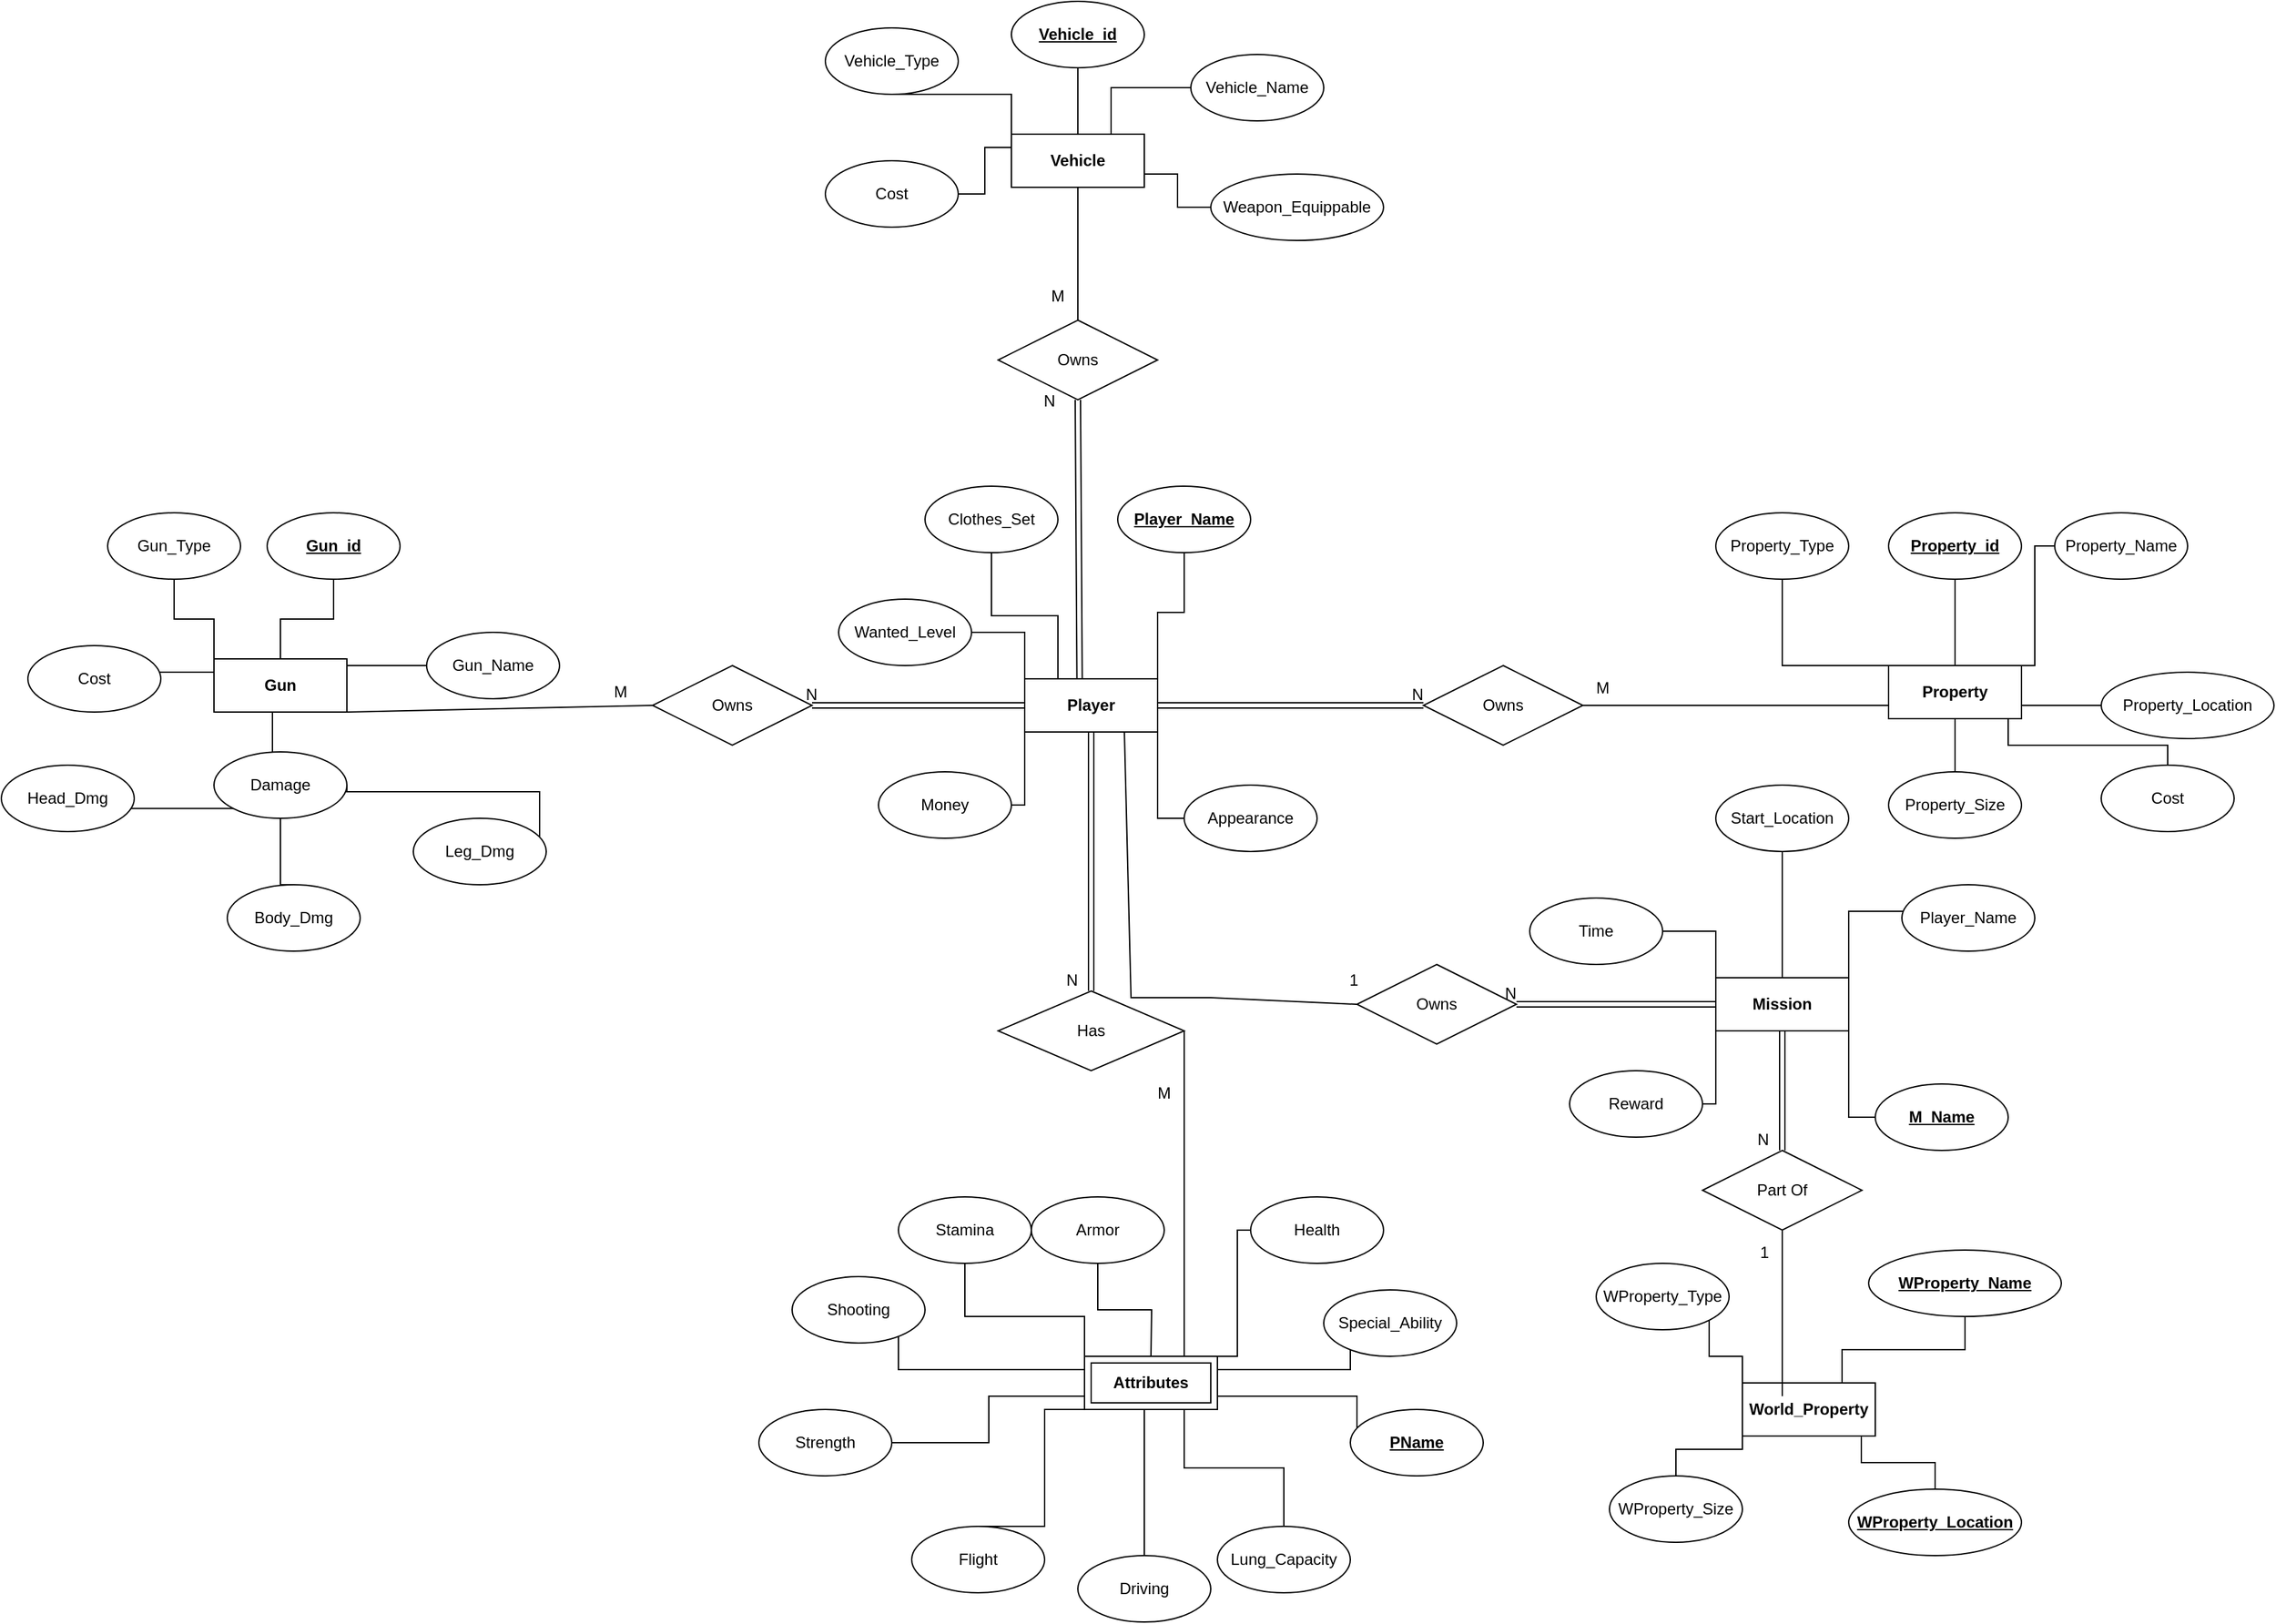 <mxfile version="15.9.6" type="github" pages="2">
  <diagram id="R2lEEEUBdFMjLlhIrx00" name="Page-1">
    <mxGraphModel dx="757" dy="822" grid="1" gridSize="10" guides="1" tooltips="1" connect="1" arrows="1" fold="1" page="1" pageScale="1" pageWidth="850" pageHeight="1100" math="0" shadow="0" extFonts="Permanent Marker^https://fonts.googleapis.com/css?family=Permanent+Marker">
      <root>
        <mxCell id="0" />
        <mxCell id="1" parent="0" />
        <mxCell id="eReQPuj3m7FLNtVl1mEp-63" style="edgeStyle=orthogonalEdgeStyle;rounded=0;orthogonalLoop=1;jettySize=auto;html=1;exitX=1;exitY=1;exitDx=0;exitDy=0;entryX=0;entryY=0.5;entryDx=0;entryDy=0;endArrow=none;endFill=0;" edge="1" parent="1" source="qchl_65KG_xpSbtckRRL-71" target="qchl_65KG_xpSbtckRRL-77">
          <mxGeometry relative="1" as="geometry" />
        </mxCell>
        <mxCell id="eReQPuj3m7FLNtVl1mEp-64" style="edgeStyle=orthogonalEdgeStyle;rounded=0;orthogonalLoop=1;jettySize=auto;html=1;exitX=1;exitY=0;exitDx=0;exitDy=0;endArrow=none;endFill=0;" edge="1" parent="1" source="qchl_65KG_xpSbtckRRL-71" target="qchl_65KG_xpSbtckRRL-75">
          <mxGeometry relative="1" as="geometry">
            <Array as="points">
              <mxPoint x="1300" y="530" />
            </Array>
          </mxGeometry>
        </mxCell>
        <mxCell id="eReQPuj3m7FLNtVl1mEp-65" style="edgeStyle=orthogonalEdgeStyle;rounded=0;orthogonalLoop=1;jettySize=auto;html=1;entryX=0.5;entryY=1;entryDx=0;entryDy=0;endArrow=none;endFill=0;exitX=0.25;exitY=0;exitDx=0;exitDy=0;" edge="1" parent="1" source="qchl_65KG_xpSbtckRRL-71" target="qchl_65KG_xpSbtckRRL-73">
          <mxGeometry relative="1" as="geometry" />
        </mxCell>
        <mxCell id="eReQPuj3m7FLNtVl1mEp-66" style="edgeStyle=orthogonalEdgeStyle;rounded=0;orthogonalLoop=1;jettySize=auto;html=1;exitX=0;exitY=0;exitDx=0;exitDy=0;endArrow=none;endFill=0;" edge="1" parent="1" source="qchl_65KG_xpSbtckRRL-71" target="qchl_65KG_xpSbtckRRL-79">
          <mxGeometry relative="1" as="geometry">
            <Array as="points">
              <mxPoint x="1200" y="545" />
            </Array>
          </mxGeometry>
        </mxCell>
        <mxCell id="eReQPuj3m7FLNtVl1mEp-67" style="edgeStyle=orthogonalEdgeStyle;rounded=0;orthogonalLoop=1;jettySize=auto;html=1;exitX=0;exitY=1;exitDx=0;exitDy=0;endArrow=none;endFill=0;" edge="1" parent="1" source="qchl_65KG_xpSbtckRRL-71" target="qchl_65KG_xpSbtckRRL-89">
          <mxGeometry relative="1" as="geometry">
            <Array as="points">
              <mxPoint x="1200" y="675" />
            </Array>
          </mxGeometry>
        </mxCell>
        <mxCell id="qchl_65KG_xpSbtckRRL-71" value="&lt;b&gt;Player&lt;/b&gt;" style="whiteSpace=wrap;html=1;align=center;" parent="1" vertex="1">
          <mxGeometry x="1200" y="580" width="100" height="40" as="geometry" />
        </mxCell>
        <mxCell id="qchl_65KG_xpSbtckRRL-73" value="Clothes_Set" style="ellipse;whiteSpace=wrap;html=1;align=center;" parent="1" vertex="1">
          <mxGeometry x="1125" y="435" width="100" height="50" as="geometry" />
        </mxCell>
        <mxCell id="qchl_65KG_xpSbtckRRL-75" value="&lt;b&gt;&lt;u&gt;Player_Name&lt;/u&gt;&lt;/b&gt;" style="ellipse;whiteSpace=wrap;html=1;align=center;" parent="1" vertex="1">
          <mxGeometry x="1270" y="435" width="100" height="50" as="geometry" />
        </mxCell>
        <mxCell id="qchl_65KG_xpSbtckRRL-77" value="Appearance" style="ellipse;whiteSpace=wrap;html=1;align=center;" parent="1" vertex="1">
          <mxGeometry x="1320" y="660" width="100" height="50" as="geometry" />
        </mxCell>
        <mxCell id="qchl_65KG_xpSbtckRRL-79" value="Wanted_Level" style="ellipse;whiteSpace=wrap;html=1;align=center;" parent="1" vertex="1">
          <mxGeometry x="1060" y="520" width="100" height="50" as="geometry" />
        </mxCell>
        <mxCell id="qchl_65KG_xpSbtckRRL-89" value="Money" style="ellipse;whiteSpace=wrap;html=1;align=center;" parent="1" vertex="1">
          <mxGeometry x="1090" y="650" width="100" height="50" as="geometry" />
        </mxCell>
        <mxCell id="qchl_65KG_xpSbtckRRL-91" style="edgeStyle=orthogonalEdgeStyle;rounded=0;orthogonalLoop=1;jettySize=auto;html=1;endArrow=none;endFill=0;" parent="1" source="qchl_65KG_xpSbtckRRL-92" edge="1">
          <mxGeometry relative="1" as="geometry">
            <mxPoint x="1295" y="1090" as="targetPoint" />
          </mxGeometry>
        </mxCell>
        <mxCell id="qchl_65KG_xpSbtckRRL-92" value="Armor" style="ellipse;whiteSpace=wrap;html=1;align=center;" parent="1" vertex="1">
          <mxGeometry x="1205" y="970" width="100" height="50" as="geometry" />
        </mxCell>
        <mxCell id="qchl_65KG_xpSbtckRRL-93" style="edgeStyle=orthogonalEdgeStyle;rounded=0;orthogonalLoop=1;jettySize=auto;html=1;entryX=0.75;entryY=0;entryDx=0;entryDy=0;endArrow=none;endFill=0;" parent="1" source="qchl_65KG_xpSbtckRRL-94" edge="1">
          <mxGeometry relative="1" as="geometry">
            <mxPoint x="1320" y="1090" as="targetPoint" />
            <Array as="points">
              <mxPoint x="1360" y="995" />
              <mxPoint x="1360" y="1090" />
            </Array>
          </mxGeometry>
        </mxCell>
        <mxCell id="qchl_65KG_xpSbtckRRL-94" value="Health" style="ellipse;whiteSpace=wrap;html=1;align=center;" parent="1" vertex="1">
          <mxGeometry x="1370" y="970" width="100" height="50" as="geometry" />
        </mxCell>
        <mxCell id="qchl_65KG_xpSbtckRRL-95" style="edgeStyle=orthogonalEdgeStyle;rounded=0;orthogonalLoop=1;jettySize=auto;html=1;entryX=0;entryY=0;entryDx=0;entryDy=0;endArrow=none;endFill=0;" parent="1" source="qchl_65KG_xpSbtckRRL-96" edge="1">
          <mxGeometry relative="1" as="geometry">
            <mxPoint x="1245" y="1090" as="targetPoint" />
            <Array as="points">
              <mxPoint x="1245" y="1060" />
            </Array>
          </mxGeometry>
        </mxCell>
        <mxCell id="qchl_65KG_xpSbtckRRL-96" value="Stamina" style="ellipse;whiteSpace=wrap;html=1;align=center;" parent="1" vertex="1">
          <mxGeometry x="1105" y="970" width="100" height="50" as="geometry" />
        </mxCell>
        <mxCell id="qchl_65KG_xpSbtckRRL-97" style="edgeStyle=orthogonalEdgeStyle;rounded=0;orthogonalLoop=1;jettySize=auto;html=1;entryX=0;entryY=0.25;entryDx=0;entryDy=0;endArrow=none;endFill=0;" parent="1" source="qchl_65KG_xpSbtckRRL-98" edge="1">
          <mxGeometry relative="1" as="geometry">
            <mxPoint x="1245" y="1100" as="targetPoint" />
            <Array as="points">
              <mxPoint x="1105" y="1100" />
            </Array>
          </mxGeometry>
        </mxCell>
        <mxCell id="qchl_65KG_xpSbtckRRL-98" value="Shooting" style="ellipse;whiteSpace=wrap;html=1;align=center;" parent="1" vertex="1">
          <mxGeometry x="1025" y="1030" width="100" height="50" as="geometry" />
        </mxCell>
        <mxCell id="qchl_65KG_xpSbtckRRL-99" style="edgeStyle=orthogonalEdgeStyle;rounded=0;orthogonalLoop=1;jettySize=auto;html=1;entryX=0;entryY=0.5;entryDx=0;entryDy=0;endArrow=none;endFill=0;" parent="1" source="qchl_65KG_xpSbtckRRL-100" edge="1">
          <mxGeometry relative="1" as="geometry">
            <mxPoint x="1245" y="1110" as="targetPoint" />
            <Array as="points">
              <mxPoint x="1173" y="1155" />
              <mxPoint x="1173" y="1120" />
              <mxPoint x="1245" y="1120" />
            </Array>
          </mxGeometry>
        </mxCell>
        <mxCell id="qchl_65KG_xpSbtckRRL-100" value="Strength" style="ellipse;whiteSpace=wrap;html=1;align=center;" parent="1" vertex="1">
          <mxGeometry x="1000" y="1130" width="100" height="50" as="geometry" />
        </mxCell>
        <mxCell id="qchl_65KG_xpSbtckRRL-101" style="edgeStyle=orthogonalEdgeStyle;rounded=0;orthogonalLoop=1;jettySize=auto;html=1;entryX=0.5;entryY=1;entryDx=0;entryDy=0;endArrow=none;endFill=0;" parent="1" source="qchl_65KG_xpSbtckRRL-102" edge="1">
          <mxGeometry relative="1" as="geometry">
            <mxPoint x="1295" y="1130" as="targetPoint" />
            <Array as="points">
              <mxPoint x="1290" y="1220" />
              <mxPoint x="1290" y="1220" />
            </Array>
          </mxGeometry>
        </mxCell>
        <mxCell id="qchl_65KG_xpSbtckRRL-102" value="Driving" style="ellipse;whiteSpace=wrap;html=1;align=center;" parent="1" vertex="1">
          <mxGeometry x="1240" y="1240" width="100" height="50" as="geometry" />
        </mxCell>
        <mxCell id="qchl_65KG_xpSbtckRRL-103" style="edgeStyle=orthogonalEdgeStyle;rounded=0;orthogonalLoop=1;jettySize=auto;html=1;endArrow=none;endFill=0;" parent="1" source="qchl_65KG_xpSbtckRRL-104" target="jL0T-pkPH6d8aQEoHI4w-3" edge="1">
          <mxGeometry relative="1" as="geometry">
            <mxPoint x="1334.8" y="1133.16" as="targetPoint" />
            <Array as="points">
              <mxPoint x="1395" y="1174" />
              <mxPoint x="1320" y="1174" />
            </Array>
          </mxGeometry>
        </mxCell>
        <mxCell id="qchl_65KG_xpSbtckRRL-104" value="Lung_Capacity" style="ellipse;whiteSpace=wrap;html=1;align=center;" parent="1" vertex="1">
          <mxGeometry x="1345" y="1218" width="100" height="50" as="geometry" />
        </mxCell>
        <mxCell id="qchl_65KG_xpSbtckRRL-105" style="edgeStyle=orthogonalEdgeStyle;rounded=0;orthogonalLoop=1;jettySize=auto;html=1;entryX=0.25;entryY=1;entryDx=0;entryDy=0;endArrow=none;endFill=0;exitX=0.5;exitY=0;exitDx=0;exitDy=0;" parent="1" source="qchl_65KG_xpSbtckRRL-106" edge="1">
          <mxGeometry relative="1" as="geometry">
            <mxPoint x="1270" y="1130" as="targetPoint" />
            <Array as="points">
              <mxPoint x="1215" y="1218" />
              <mxPoint x="1215" y="1130" />
            </Array>
          </mxGeometry>
        </mxCell>
        <mxCell id="qchl_65KG_xpSbtckRRL-106" value="Flight" style="ellipse;whiteSpace=wrap;html=1;align=center;" parent="1" vertex="1">
          <mxGeometry x="1115" y="1218" width="100" height="50" as="geometry" />
        </mxCell>
        <mxCell id="qchl_65KG_xpSbtckRRL-108" style="edgeStyle=orthogonalEdgeStyle;rounded=0;orthogonalLoop=1;jettySize=auto;html=1;entryX=1;entryY=0.75;entryDx=0;entryDy=0;endArrow=none;endFill=0;" parent="1" source="qchl_65KG_xpSbtckRRL-109" edge="1">
          <mxGeometry relative="1" as="geometry">
            <mxPoint x="1345" y="1120" as="targetPoint" />
            <Array as="points">
              <mxPoint x="1450" y="1120" />
            </Array>
          </mxGeometry>
        </mxCell>
        <mxCell id="qchl_65KG_xpSbtckRRL-109" value="&lt;b&gt;&lt;u&gt;PName&lt;/u&gt;&lt;/b&gt;" style="ellipse;whiteSpace=wrap;html=1;align=center;" parent="1" vertex="1">
          <mxGeometry x="1445" y="1130" width="100" height="50" as="geometry" />
        </mxCell>
        <mxCell id="qchl_65KG_xpSbtckRRL-110" style="edgeStyle=orthogonalEdgeStyle;rounded=0;orthogonalLoop=1;jettySize=auto;html=1;entryX=1;entryY=0.25;entryDx=0;entryDy=0;endArrow=none;endFill=0;" parent="1" source="qchl_65KG_xpSbtckRRL-111" edge="1">
          <mxGeometry relative="1" as="geometry">
            <mxPoint x="1345" y="1100" as="targetPoint" />
            <Array as="points">
              <mxPoint x="1445" y="1100" />
            </Array>
          </mxGeometry>
        </mxCell>
        <mxCell id="qchl_65KG_xpSbtckRRL-111" value="Special_Ability" style="ellipse;whiteSpace=wrap;html=1;align=center;" parent="1" vertex="1">
          <mxGeometry x="1425" y="1040" width="100" height="50" as="geometry" />
        </mxCell>
        <mxCell id="eReQPuj3m7FLNtVl1mEp-13" value="&lt;b&gt;Gun&lt;/b&gt;" style="whiteSpace=wrap;html=1;align=center;" vertex="1" parent="1">
          <mxGeometry x="590" y="565" width="100" height="40" as="geometry" />
        </mxCell>
        <mxCell id="eReQPuj3m7FLNtVl1mEp-14" style="edgeStyle=orthogonalEdgeStyle;rounded=0;orthogonalLoop=1;jettySize=auto;html=1;endArrow=none;endFill=0;" edge="1" parent="1" source="eReQPuj3m7FLNtVl1mEp-15" target="eReQPuj3m7FLNtVl1mEp-13">
          <mxGeometry relative="1" as="geometry" />
        </mxCell>
        <mxCell id="eReQPuj3m7FLNtVl1mEp-15" value="&lt;u&gt;&lt;b&gt;Gun_id&lt;/b&gt;&lt;/u&gt;" style="ellipse;whiteSpace=wrap;html=1;align=center;" vertex="1" parent="1">
          <mxGeometry x="630" y="455" width="100" height="50" as="geometry" />
        </mxCell>
        <mxCell id="eReQPuj3m7FLNtVl1mEp-16" style="edgeStyle=orthogonalEdgeStyle;rounded=0;orthogonalLoop=1;jettySize=auto;html=1;entryX=1;entryY=0.25;entryDx=0;entryDy=0;endArrow=none;endFill=0;" edge="1" parent="1" source="eReQPuj3m7FLNtVl1mEp-17" target="eReQPuj3m7FLNtVl1mEp-13">
          <mxGeometry relative="1" as="geometry">
            <mxPoint x="760" y="565" as="targetPoint" />
            <Array as="points">
              <mxPoint x="690" y="570" />
            </Array>
          </mxGeometry>
        </mxCell>
        <mxCell id="eReQPuj3m7FLNtVl1mEp-17" value="Gun_Name" style="ellipse;whiteSpace=wrap;html=1;align=center;" vertex="1" parent="1">
          <mxGeometry x="750" y="545" width="100" height="50" as="geometry" />
        </mxCell>
        <mxCell id="eReQPuj3m7FLNtVl1mEp-18" style="edgeStyle=orthogonalEdgeStyle;rounded=0;orthogonalLoop=1;jettySize=auto;html=1;entryX=0;entryY=0;entryDx=0;entryDy=0;endArrow=none;endFill=0;exitX=0.5;exitY=1;exitDx=0;exitDy=0;" edge="1" parent="1" source="eReQPuj3m7FLNtVl1mEp-19" target="eReQPuj3m7FLNtVl1mEp-13">
          <mxGeometry relative="1" as="geometry">
            <mxPoint x="530" y="585" as="targetPoint" />
            <Array as="points">
              <mxPoint x="560" y="535" />
              <mxPoint x="590" y="535" />
            </Array>
          </mxGeometry>
        </mxCell>
        <mxCell id="eReQPuj3m7FLNtVl1mEp-19" value="Gun_Type" style="ellipse;whiteSpace=wrap;html=1;align=center;" vertex="1" parent="1">
          <mxGeometry x="510" y="455" width="100" height="50" as="geometry" />
        </mxCell>
        <mxCell id="eReQPuj3m7FLNtVl1mEp-20" style="edgeStyle=orthogonalEdgeStyle;rounded=0;orthogonalLoop=1;jettySize=auto;html=1;entryX=0;entryY=0.25;entryDx=0;entryDy=0;endArrow=none;endFill=0;" edge="1" parent="1" source="eReQPuj3m7FLNtVl1mEp-21" target="eReQPuj3m7FLNtVl1mEp-13">
          <mxGeometry relative="1" as="geometry">
            <mxPoint x="530" y="645" as="targetPoint" />
            <Array as="points">
              <mxPoint x="540" y="575" />
              <mxPoint x="540" y="575" />
            </Array>
          </mxGeometry>
        </mxCell>
        <mxCell id="eReQPuj3m7FLNtVl1mEp-21" value="Cost" style="ellipse;whiteSpace=wrap;html=1;align=center;" vertex="1" parent="1">
          <mxGeometry x="450" y="555" width="100" height="50" as="geometry" />
        </mxCell>
        <mxCell id="eReQPuj3m7FLNtVl1mEp-22" style="edgeStyle=orthogonalEdgeStyle;rounded=0;orthogonalLoop=1;jettySize=auto;html=1;endArrow=none;endFill=0;entryX=0.5;entryY=1;entryDx=0;entryDy=0;" edge="1" parent="1" source="eReQPuj3m7FLNtVl1mEp-23" target="eReQPuj3m7FLNtVl1mEp-13">
          <mxGeometry relative="1" as="geometry">
            <mxPoint x="640" y="615" as="targetPoint" />
            <Array as="points">
              <mxPoint x="634" y="605" />
            </Array>
          </mxGeometry>
        </mxCell>
        <mxCell id="eReQPuj3m7FLNtVl1mEp-23" value="Damage" style="ellipse;whiteSpace=wrap;html=1;align=center;" vertex="1" parent="1">
          <mxGeometry x="590" y="635" width="100" height="50" as="geometry" />
        </mxCell>
        <mxCell id="eReQPuj3m7FLNtVl1mEp-24" style="edgeStyle=orthogonalEdgeStyle;rounded=0;orthogonalLoop=1;jettySize=auto;html=1;endArrow=none;endFill=0;entryX=0;entryY=1;entryDx=0;entryDy=0;" edge="1" parent="1" source="eReQPuj3m7FLNtVl1mEp-25" target="eReQPuj3m7FLNtVl1mEp-23">
          <mxGeometry relative="1" as="geometry">
            <mxPoint x="610" y="685" as="targetPoint" />
            <Array as="points">
              <mxPoint x="510" y="678" />
              <mxPoint x="510" y="678" />
            </Array>
          </mxGeometry>
        </mxCell>
        <mxCell id="eReQPuj3m7FLNtVl1mEp-25" value="Head_Dmg" style="ellipse;whiteSpace=wrap;html=1;align=center;" vertex="1" parent="1">
          <mxGeometry x="430" y="645" width="100" height="50" as="geometry" />
        </mxCell>
        <mxCell id="eReQPuj3m7FLNtVl1mEp-26" style="edgeStyle=orthogonalEdgeStyle;rounded=0;orthogonalLoop=1;jettySize=auto;html=1;entryX=0.5;entryY=1;entryDx=0;entryDy=0;endArrow=none;endFill=0;exitX=0.5;exitY=0;exitDx=0;exitDy=0;" edge="1" parent="1" source="eReQPuj3m7FLNtVl1mEp-27" target="eReQPuj3m7FLNtVl1mEp-23">
          <mxGeometry relative="1" as="geometry">
            <mxPoint x="757" y="707" as="targetPoint" />
            <Array as="points">
              <mxPoint x="640" y="735" />
            </Array>
          </mxGeometry>
        </mxCell>
        <mxCell id="eReQPuj3m7FLNtVl1mEp-27" value="Body_Dmg" style="ellipse;whiteSpace=wrap;html=1;align=center;" vertex="1" parent="1">
          <mxGeometry x="600" y="735" width="100" height="50" as="geometry" />
        </mxCell>
        <mxCell id="eReQPuj3m7FLNtVl1mEp-28" style="edgeStyle=orthogonalEdgeStyle;rounded=0;orthogonalLoop=1;jettySize=auto;html=1;endArrow=none;endFill=0;" edge="1" parent="1" source="eReQPuj3m7FLNtVl1mEp-29">
          <mxGeometry relative="1" as="geometry">
            <mxPoint x="690" y="660" as="targetPoint" />
            <Array as="points">
              <mxPoint x="835" y="665" />
              <mxPoint x="690" y="665" />
            </Array>
          </mxGeometry>
        </mxCell>
        <mxCell id="eReQPuj3m7FLNtVl1mEp-29" value="Leg_Dmg" style="ellipse;whiteSpace=wrap;html=1;align=center;" vertex="1" parent="1">
          <mxGeometry x="740" y="685" width="100" height="50" as="geometry" />
        </mxCell>
        <mxCell id="eReQPuj3m7FLNtVl1mEp-30" value="&lt;b&gt;Vehicle&lt;/b&gt;" style="whiteSpace=wrap;html=1;align=center;" vertex="1" parent="1">
          <mxGeometry x="1190" y="170" width="100" height="40" as="geometry" />
        </mxCell>
        <mxCell id="eReQPuj3m7FLNtVl1mEp-31" style="edgeStyle=orthogonalEdgeStyle;rounded=0;orthogonalLoop=1;jettySize=auto;html=1;endArrow=none;endFill=0;" edge="1" parent="1" source="eReQPuj3m7FLNtVl1mEp-32" target="eReQPuj3m7FLNtVl1mEp-30">
          <mxGeometry relative="1" as="geometry" />
        </mxCell>
        <mxCell id="eReQPuj3m7FLNtVl1mEp-32" value="&lt;u&gt;&lt;b&gt;Vehicle_id&lt;/b&gt;&lt;/u&gt;" style="ellipse;whiteSpace=wrap;html=1;align=center;" vertex="1" parent="1">
          <mxGeometry x="1190" y="70" width="100" height="50" as="geometry" />
        </mxCell>
        <mxCell id="eReQPuj3m7FLNtVl1mEp-33" style="edgeStyle=orthogonalEdgeStyle;rounded=0;orthogonalLoop=1;jettySize=auto;html=1;entryX=0.75;entryY=0;entryDx=0;entryDy=0;endArrow=none;endFill=0;" edge="1" parent="1" source="eReQPuj3m7FLNtVl1mEp-34" target="eReQPuj3m7FLNtVl1mEp-30">
          <mxGeometry relative="1" as="geometry">
            <mxPoint x="1360" y="170" as="targetPoint" />
          </mxGeometry>
        </mxCell>
        <mxCell id="eReQPuj3m7FLNtVl1mEp-34" value="Vehicle_Name" style="ellipse;whiteSpace=wrap;html=1;align=center;" vertex="1" parent="1">
          <mxGeometry x="1325" y="110" width="100" height="50" as="geometry" />
        </mxCell>
        <mxCell id="eReQPuj3m7FLNtVl1mEp-35" style="edgeStyle=orthogonalEdgeStyle;rounded=0;orthogonalLoop=1;jettySize=auto;html=1;entryX=0;entryY=0;entryDx=0;entryDy=0;endArrow=none;endFill=0;" edge="1" parent="1" source="eReQPuj3m7FLNtVl1mEp-36" target="eReQPuj3m7FLNtVl1mEp-30">
          <mxGeometry relative="1" as="geometry">
            <mxPoint x="1130" y="190" as="targetPoint" />
            <Array as="points">
              <mxPoint x="1190" y="140" />
            </Array>
          </mxGeometry>
        </mxCell>
        <mxCell id="eReQPuj3m7FLNtVl1mEp-36" value="Vehicle_Type" style="ellipse;whiteSpace=wrap;html=1;align=center;" vertex="1" parent="1">
          <mxGeometry x="1050" y="90" width="100" height="50" as="geometry" />
        </mxCell>
        <mxCell id="eReQPuj3m7FLNtVl1mEp-37" style="edgeStyle=orthogonalEdgeStyle;rounded=0;orthogonalLoop=1;jettySize=auto;html=1;entryX=0;entryY=0.25;entryDx=0;entryDy=0;endArrow=none;endFill=0;" edge="1" parent="1" source="eReQPuj3m7FLNtVl1mEp-38" target="eReQPuj3m7FLNtVl1mEp-30">
          <mxGeometry relative="1" as="geometry">
            <mxPoint x="1130" y="250" as="targetPoint" />
          </mxGeometry>
        </mxCell>
        <mxCell id="eReQPuj3m7FLNtVl1mEp-38" value="Cost" style="ellipse;whiteSpace=wrap;html=1;align=center;" vertex="1" parent="1">
          <mxGeometry x="1050" y="190" width="100" height="50" as="geometry" />
        </mxCell>
        <mxCell id="eReQPuj3m7FLNtVl1mEp-39" style="edgeStyle=orthogonalEdgeStyle;rounded=0;orthogonalLoop=1;jettySize=auto;html=1;entryX=1;entryY=0.75;entryDx=0;entryDy=0;endArrow=none;endFill=0;" edge="1" parent="1" source="eReQPuj3m7FLNtVl1mEp-40" target="eReQPuj3m7FLNtVl1mEp-30">
          <mxGeometry relative="1" as="geometry">
            <mxPoint x="1470" y="190" as="targetPoint" />
          </mxGeometry>
        </mxCell>
        <mxCell id="eReQPuj3m7FLNtVl1mEp-40" value="Weapon_Equippable" style="ellipse;whiteSpace=wrap;html=1;align=center;" vertex="1" parent="1">
          <mxGeometry x="1340" y="200" width="130" height="50" as="geometry" />
        </mxCell>
        <mxCell id="eReQPuj3m7FLNtVl1mEp-41" value="&lt;b&gt;Property&lt;/b&gt;" style="whiteSpace=wrap;html=1;align=center;" vertex="1" parent="1">
          <mxGeometry x="1850" y="570" width="100" height="40" as="geometry" />
        </mxCell>
        <mxCell id="eReQPuj3m7FLNtVl1mEp-42" style="edgeStyle=orthogonalEdgeStyle;rounded=0;orthogonalLoop=1;jettySize=auto;html=1;endArrow=none;endFill=0;" edge="1" parent="1" source="eReQPuj3m7FLNtVl1mEp-43" target="eReQPuj3m7FLNtVl1mEp-41">
          <mxGeometry relative="1" as="geometry" />
        </mxCell>
        <mxCell id="eReQPuj3m7FLNtVl1mEp-43" value="&lt;u&gt;&lt;b&gt;Property_id&lt;/b&gt;&lt;/u&gt;" style="ellipse;whiteSpace=wrap;html=1;align=center;" vertex="1" parent="1">
          <mxGeometry x="1850" y="455" width="100" height="50" as="geometry" />
        </mxCell>
        <mxCell id="eReQPuj3m7FLNtVl1mEp-44" style="edgeStyle=orthogonalEdgeStyle;rounded=0;orthogonalLoop=1;jettySize=auto;html=1;entryX=0.75;entryY=0;entryDx=0;entryDy=0;endArrow=none;endFill=0;" edge="1" parent="1" source="eReQPuj3m7FLNtVl1mEp-45" target="eReQPuj3m7FLNtVl1mEp-41">
          <mxGeometry relative="1" as="geometry">
            <mxPoint x="2010" y="555" as="targetPoint" />
            <Array as="points">
              <mxPoint x="1960" y="480" />
              <mxPoint x="1960" y="570" />
            </Array>
          </mxGeometry>
        </mxCell>
        <mxCell id="eReQPuj3m7FLNtVl1mEp-45" value="Property_Name" style="ellipse;whiteSpace=wrap;html=1;align=center;" vertex="1" parent="1">
          <mxGeometry x="1975" y="455" width="100" height="50" as="geometry" />
        </mxCell>
        <mxCell id="eReQPuj3m7FLNtVl1mEp-46" style="edgeStyle=orthogonalEdgeStyle;rounded=0;orthogonalLoop=1;jettySize=auto;html=1;entryX=0;entryY=0;entryDx=0;entryDy=0;endArrow=none;endFill=0;" edge="1" parent="1" source="eReQPuj3m7FLNtVl1mEp-47" target="eReQPuj3m7FLNtVl1mEp-41">
          <mxGeometry relative="1" as="geometry">
            <mxPoint x="1780" y="575" as="targetPoint" />
            <Array as="points">
              <mxPoint x="1770" y="570" />
            </Array>
          </mxGeometry>
        </mxCell>
        <mxCell id="eReQPuj3m7FLNtVl1mEp-47" value="Property_Type" style="ellipse;whiteSpace=wrap;html=1;align=center;" vertex="1" parent="1">
          <mxGeometry x="1720" y="455" width="100" height="50" as="geometry" />
        </mxCell>
        <mxCell id="eReQPuj3m7FLNtVl1mEp-48" style="edgeStyle=orthogonalEdgeStyle;rounded=0;orthogonalLoop=1;jettySize=auto;html=1;entryX=1;entryY=1;entryDx=0;entryDy=0;endArrow=none;endFill=0;" edge="1" parent="1" source="eReQPuj3m7FLNtVl1mEp-49" target="eReQPuj3m7FLNtVl1mEp-41">
          <mxGeometry relative="1" as="geometry">
            <mxPoint x="1780" y="635" as="targetPoint" />
            <Array as="points">
              <mxPoint x="2060" y="630" />
              <mxPoint x="1940" y="630" />
            </Array>
          </mxGeometry>
        </mxCell>
        <mxCell id="eReQPuj3m7FLNtVl1mEp-49" value="Cost" style="ellipse;whiteSpace=wrap;html=1;align=center;" vertex="1" parent="1">
          <mxGeometry x="2010" y="645" width="100" height="50" as="geometry" />
        </mxCell>
        <mxCell id="eReQPuj3m7FLNtVl1mEp-50" style="edgeStyle=orthogonalEdgeStyle;rounded=0;orthogonalLoop=1;jettySize=auto;html=1;entryX=1;entryY=0.75;entryDx=0;entryDy=0;endArrow=none;endFill=0;" edge="1" parent="1" source="eReQPuj3m7FLNtVl1mEp-51" target="eReQPuj3m7FLNtVl1mEp-41">
          <mxGeometry relative="1" as="geometry">
            <mxPoint x="2120" y="575" as="targetPoint" />
          </mxGeometry>
        </mxCell>
        <mxCell id="eReQPuj3m7FLNtVl1mEp-51" value="Property_Location" style="ellipse;whiteSpace=wrap;html=1;align=center;" vertex="1" parent="1">
          <mxGeometry x="2010" y="575" width="130" height="50" as="geometry" />
        </mxCell>
        <mxCell id="eReQPuj3m7FLNtVl1mEp-52" style="edgeStyle=orthogonalEdgeStyle;rounded=0;orthogonalLoop=1;jettySize=auto;html=1;endArrow=none;endFill=0;" edge="1" parent="1" source="eReQPuj3m7FLNtVl1mEp-53" target="eReQPuj3m7FLNtVl1mEp-41">
          <mxGeometry relative="1" as="geometry" />
        </mxCell>
        <mxCell id="eReQPuj3m7FLNtVl1mEp-53" value="Property_Size" style="ellipse;whiteSpace=wrap;html=1;align=center;" vertex="1" parent="1">
          <mxGeometry x="1850" y="650" width="100" height="50" as="geometry" />
        </mxCell>
        <mxCell id="eReQPuj3m7FLNtVl1mEp-54" value="&lt;b&gt;World_Property&lt;/b&gt;" style="whiteSpace=wrap;html=1;align=center;" vertex="1" parent="1">
          <mxGeometry x="1740" y="1110" width="100" height="40" as="geometry" />
        </mxCell>
        <mxCell id="eReQPuj3m7FLNtVl1mEp-55" style="edgeStyle=orthogonalEdgeStyle;rounded=0;orthogonalLoop=1;jettySize=auto;html=1;entryX=0.75;entryY=0;entryDx=0;entryDy=0;endArrow=none;endFill=0;" edge="1" parent="1" source="eReQPuj3m7FLNtVl1mEp-56" target="eReQPuj3m7FLNtVl1mEp-54">
          <mxGeometry relative="1" as="geometry">
            <mxPoint x="1885" y="1120" as="targetPoint" />
          </mxGeometry>
        </mxCell>
        <mxCell id="eReQPuj3m7FLNtVl1mEp-56" value="&lt;b&gt;&lt;u&gt;WProperty_Name&lt;/u&gt;&lt;/b&gt;" style="ellipse;whiteSpace=wrap;html=1;align=center;" vertex="1" parent="1">
          <mxGeometry x="1835" y="1010" width="145" height="50" as="geometry" />
        </mxCell>
        <mxCell id="eReQPuj3m7FLNtVl1mEp-57" style="edgeStyle=orthogonalEdgeStyle;rounded=0;orthogonalLoop=1;jettySize=auto;html=1;entryX=0;entryY=0;entryDx=0;entryDy=0;endArrow=none;endFill=0;" edge="1" parent="1" source="eReQPuj3m7FLNtVl1mEp-58" target="eReQPuj3m7FLNtVl1mEp-54">
          <mxGeometry relative="1" as="geometry">
            <mxPoint x="1655" y="1140" as="targetPoint" />
            <Array as="points">
              <mxPoint x="1715" y="1090" />
            </Array>
          </mxGeometry>
        </mxCell>
        <mxCell id="eReQPuj3m7FLNtVl1mEp-58" value="WProperty_Type" style="ellipse;whiteSpace=wrap;html=1;align=center;" vertex="1" parent="1">
          <mxGeometry x="1630" y="1020" width="100" height="50" as="geometry" />
        </mxCell>
        <mxCell id="eReQPuj3m7FLNtVl1mEp-59" style="edgeStyle=orthogonalEdgeStyle;rounded=0;orthogonalLoop=1;jettySize=auto;html=1;entryX=0.895;entryY=1.015;entryDx=0;entryDy=0;endArrow=none;endFill=0;entryPerimeter=0;" edge="1" parent="1" source="eReQPuj3m7FLNtVl1mEp-60" target="eReQPuj3m7FLNtVl1mEp-54">
          <mxGeometry relative="1" as="geometry">
            <mxPoint x="1995" y="1140" as="targetPoint" />
          </mxGeometry>
        </mxCell>
        <mxCell id="eReQPuj3m7FLNtVl1mEp-60" value="&lt;u&gt;&lt;b&gt;WProperty_Location&lt;/b&gt;&lt;/u&gt;" style="ellipse;whiteSpace=wrap;html=1;align=center;" vertex="1" parent="1">
          <mxGeometry x="1820" y="1190" width="130" height="50" as="geometry" />
        </mxCell>
        <mxCell id="eReQPuj3m7FLNtVl1mEp-61" style="edgeStyle=orthogonalEdgeStyle;rounded=0;orthogonalLoop=1;jettySize=auto;html=1;endArrow=none;endFill=0;entryX=0;entryY=1;entryDx=0;entryDy=0;" edge="1" parent="1" source="eReQPuj3m7FLNtVl1mEp-62" target="eReQPuj3m7FLNtVl1mEp-54">
          <mxGeometry relative="1" as="geometry" />
        </mxCell>
        <mxCell id="eReQPuj3m7FLNtVl1mEp-62" value="WProperty_Size" style="ellipse;whiteSpace=wrap;html=1;align=center;" vertex="1" parent="1">
          <mxGeometry x="1640" y="1180" width="100" height="50" as="geometry" />
        </mxCell>
        <mxCell id="jL0T-pkPH6d8aQEoHI4w-3" value="&lt;b&gt;Attributes&lt;/b&gt;" style="shape=ext;margin=3;double=1;whiteSpace=wrap;html=1;align=center;" vertex="1" parent="1">
          <mxGeometry x="1245" y="1090" width="100" height="40" as="geometry" />
        </mxCell>
        <mxCell id="jL0T-pkPH6d8aQEoHI4w-4" style="edgeStyle=orthogonalEdgeStyle;rounded=0;orthogonalLoop=1;jettySize=auto;html=1;exitX=1;exitY=1;exitDx=0;exitDy=0;entryX=0;entryY=0.5;entryDx=0;entryDy=0;endArrow=none;endFill=0;" edge="1" source="jL0T-pkPH6d8aQEoHI4w-9" target="jL0T-pkPH6d8aQEoHI4w-12" parent="1">
          <mxGeometry relative="1" as="geometry" />
        </mxCell>
        <mxCell id="jL0T-pkPH6d8aQEoHI4w-5" style="edgeStyle=orthogonalEdgeStyle;rounded=0;orthogonalLoop=1;jettySize=auto;html=1;exitX=1;exitY=0;exitDx=0;exitDy=0;endArrow=none;endFill=0;" edge="1" source="jL0T-pkPH6d8aQEoHI4w-9" target="jL0T-pkPH6d8aQEoHI4w-11" parent="1">
          <mxGeometry relative="1" as="geometry">
            <Array as="points">
              <mxPoint x="1820" y="755" />
            </Array>
          </mxGeometry>
        </mxCell>
        <mxCell id="jL0T-pkPH6d8aQEoHI4w-6" style="edgeStyle=orthogonalEdgeStyle;rounded=0;orthogonalLoop=1;jettySize=auto;html=1;entryX=0.5;entryY=1;entryDx=0;entryDy=0;endArrow=none;endFill=0;" edge="1" source="jL0T-pkPH6d8aQEoHI4w-9" target="jL0T-pkPH6d8aQEoHI4w-10" parent="1">
          <mxGeometry relative="1" as="geometry" />
        </mxCell>
        <mxCell id="jL0T-pkPH6d8aQEoHI4w-7" style="edgeStyle=orthogonalEdgeStyle;rounded=0;orthogonalLoop=1;jettySize=auto;html=1;exitX=0;exitY=0;exitDx=0;exitDy=0;endArrow=none;endFill=0;" edge="1" source="jL0T-pkPH6d8aQEoHI4w-9" target="jL0T-pkPH6d8aQEoHI4w-13" parent="1">
          <mxGeometry relative="1" as="geometry">
            <Array as="points">
              <mxPoint x="1720" y="770" />
            </Array>
          </mxGeometry>
        </mxCell>
        <mxCell id="jL0T-pkPH6d8aQEoHI4w-8" style="edgeStyle=orthogonalEdgeStyle;rounded=0;orthogonalLoop=1;jettySize=auto;html=1;exitX=0;exitY=1;exitDx=0;exitDy=0;endArrow=none;endFill=0;" edge="1" source="jL0T-pkPH6d8aQEoHI4w-9" target="jL0T-pkPH6d8aQEoHI4w-14" parent="1">
          <mxGeometry relative="1" as="geometry">
            <Array as="points">
              <mxPoint x="1720" y="900" />
            </Array>
          </mxGeometry>
        </mxCell>
        <mxCell id="jL0T-pkPH6d8aQEoHI4w-9" value="&lt;b&gt;Mission&lt;/b&gt;" style="whiteSpace=wrap;html=1;align=center;" vertex="1" parent="1">
          <mxGeometry x="1720" y="805" width="100" height="40" as="geometry" />
        </mxCell>
        <mxCell id="jL0T-pkPH6d8aQEoHI4w-10" value="Start_Location" style="ellipse;whiteSpace=wrap;html=1;align=center;" vertex="1" parent="1">
          <mxGeometry x="1720" y="660" width="100" height="50" as="geometry" />
        </mxCell>
        <mxCell id="jL0T-pkPH6d8aQEoHI4w-11" value="Player_Name" style="ellipse;whiteSpace=wrap;html=1;align=center;" vertex="1" parent="1">
          <mxGeometry x="1860" y="735" width="100" height="50" as="geometry" />
        </mxCell>
        <mxCell id="jL0T-pkPH6d8aQEoHI4w-12" value="&lt;b&gt;&lt;u&gt;M_Name&lt;/u&gt;&lt;/b&gt;" style="ellipse;whiteSpace=wrap;html=1;align=center;" vertex="1" parent="1">
          <mxGeometry x="1840" y="885" width="100" height="50" as="geometry" />
        </mxCell>
        <mxCell id="jL0T-pkPH6d8aQEoHI4w-13" value="Time" style="ellipse;whiteSpace=wrap;html=1;align=center;" vertex="1" parent="1">
          <mxGeometry x="1580" y="745" width="100" height="50" as="geometry" />
        </mxCell>
        <mxCell id="jL0T-pkPH6d8aQEoHI4w-14" value="Reward" style="ellipse;whiteSpace=wrap;html=1;align=center;" vertex="1" parent="1">
          <mxGeometry x="1610" y="875" width="100" height="50" as="geometry" />
        </mxCell>
        <mxCell id="lVCRJRnXTGQa8zO_qDqB-1" value="Owns" style="shape=rhombus;perimeter=rhombusPerimeter;whiteSpace=wrap;html=1;align=center;" vertex="1" parent="1">
          <mxGeometry x="1500" y="570" width="120" height="60" as="geometry" />
        </mxCell>
        <mxCell id="lVCRJRnXTGQa8zO_qDqB-9" value="" style="shape=link;html=1;rounded=0;endArrow=none;endFill=0;entryX=0;entryY=0.5;entryDx=0;entryDy=0;exitX=1;exitY=0.5;exitDx=0;exitDy=0;" edge="1" parent="1" source="qchl_65KG_xpSbtckRRL-71" target="lVCRJRnXTGQa8zO_qDqB-1">
          <mxGeometry relative="1" as="geometry">
            <mxPoint x="1360" y="500" as="sourcePoint" />
            <mxPoint x="1520" y="500" as="targetPoint" />
          </mxGeometry>
        </mxCell>
        <mxCell id="lVCRJRnXTGQa8zO_qDqB-10" value="N" style="resizable=0;html=1;align=right;verticalAlign=bottom;" connectable="0" vertex="1" parent="lVCRJRnXTGQa8zO_qDqB-9">
          <mxGeometry x="1" relative="1" as="geometry" />
        </mxCell>
        <mxCell id="lVCRJRnXTGQa8zO_qDqB-13" value="" style="endArrow=none;html=1;rounded=0;exitX=1;exitY=0.5;exitDx=0;exitDy=0;entryX=0;entryY=0.75;entryDx=0;entryDy=0;" edge="1" parent="1" source="lVCRJRnXTGQa8zO_qDqB-1" target="eReQPuj3m7FLNtVl1mEp-41">
          <mxGeometry relative="1" as="geometry">
            <mxPoint x="1570" y="650" as="sourcePoint" />
            <mxPoint x="1840" y="600" as="targetPoint" />
          </mxGeometry>
        </mxCell>
        <mxCell id="lVCRJRnXTGQa8zO_qDqB-14" value="M" style="resizable=0;html=1;align=right;verticalAlign=bottom;" connectable="0" vertex="1" parent="lVCRJRnXTGQa8zO_qDqB-13">
          <mxGeometry x="1" relative="1" as="geometry">
            <mxPoint x="-210" y="-5" as="offset" />
          </mxGeometry>
        </mxCell>
        <mxCell id="lVCRJRnXTGQa8zO_qDqB-15" value="Part Of" style="shape=rhombus;perimeter=rhombusPerimeter;whiteSpace=wrap;html=1;align=center;" vertex="1" parent="1">
          <mxGeometry x="1710" y="935" width="120" height="60" as="geometry" />
        </mxCell>
        <mxCell id="lVCRJRnXTGQa8zO_qDqB-16" value="" style="shape=link;html=1;rounded=0;endArrow=none;endFill=0;entryX=0.5;entryY=0;entryDx=0;entryDy=0;exitX=0.5;exitY=1;exitDx=0;exitDy=0;" edge="1" target="lVCRJRnXTGQa8zO_qDqB-15" parent="1" source="jL0T-pkPH6d8aQEoHI4w-9">
          <mxGeometry relative="1" as="geometry">
            <mxPoint x="1500" y="690" as="sourcePoint" />
            <mxPoint x="1720" y="590" as="targetPoint" />
          </mxGeometry>
        </mxCell>
        <mxCell id="lVCRJRnXTGQa8zO_qDqB-17" value="N" style="resizable=0;html=1;align=right;verticalAlign=bottom;" connectable="0" vertex="1" parent="lVCRJRnXTGQa8zO_qDqB-16">
          <mxGeometry x="1" relative="1" as="geometry">
            <mxPoint x="-10" as="offset" />
          </mxGeometry>
        </mxCell>
        <mxCell id="lVCRJRnXTGQa8zO_qDqB-20" value="1" style="resizable=0;html=1;align=right;verticalAlign=bottom;" connectable="0" vertex="1" parent="lVCRJRnXTGQa8zO_qDqB-16">
          <mxGeometry x="1" relative="1" as="geometry">
            <mxPoint x="-10" y="85" as="offset" />
          </mxGeometry>
        </mxCell>
        <mxCell id="lVCRJRnXTGQa8zO_qDqB-18" value="" style="endArrow=none;html=1;rounded=0;exitX=0.5;exitY=1;exitDx=0;exitDy=0;" edge="1" source="lVCRJRnXTGQa8zO_qDqB-15" parent="1">
          <mxGeometry relative="1" as="geometry">
            <mxPoint x="1760" y="630" as="sourcePoint" />
            <mxPoint x="1770" y="1120" as="targetPoint" />
          </mxGeometry>
        </mxCell>
        <mxCell id="lVCRJRnXTGQa8zO_qDqB-21" value="Owns" style="shape=rhombus;perimeter=rhombusPerimeter;whiteSpace=wrap;html=1;align=center;" vertex="1" parent="1">
          <mxGeometry x="1450" y="795" width="120" height="60" as="geometry" />
        </mxCell>
        <mxCell id="lVCRJRnXTGQa8zO_qDqB-22" value="" style="shape=link;html=1;rounded=0;endArrow=none;endFill=0;entryX=1;entryY=0.5;entryDx=0;entryDy=0;exitX=0;exitY=0.5;exitDx=0;exitDy=0;" edge="1" target="lVCRJRnXTGQa8zO_qDqB-21" parent="1" source="jL0T-pkPH6d8aQEoHI4w-9">
          <mxGeometry relative="1" as="geometry">
            <mxPoint x="1550" y="850" as="sourcePoint" />
            <mxPoint x="1520" y="715" as="targetPoint" />
          </mxGeometry>
        </mxCell>
        <mxCell id="lVCRJRnXTGQa8zO_qDqB-23" value="N" style="resizable=0;html=1;align=right;verticalAlign=bottom;" connectable="0" vertex="1" parent="lVCRJRnXTGQa8zO_qDqB-22">
          <mxGeometry x="1" relative="1" as="geometry" />
        </mxCell>
        <mxCell id="lVCRJRnXTGQa8zO_qDqB-24" value="" style="endArrow=none;html=1;rounded=0;exitX=0;exitY=0.5;exitDx=0;exitDy=0;" edge="1" source="lVCRJRnXTGQa8zO_qDqB-21" parent="1">
          <mxGeometry relative="1" as="geometry">
            <mxPoint x="1560" y="755" as="sourcePoint" />
            <mxPoint x="1340" y="820" as="targetPoint" />
          </mxGeometry>
        </mxCell>
        <mxCell id="lVCRJRnXTGQa8zO_qDqB-36" value="1" style="resizable=0;html=1;align=right;verticalAlign=bottom;" connectable="0" vertex="1" parent="lVCRJRnXTGQa8zO_qDqB-24">
          <mxGeometry x="1" relative="1" as="geometry">
            <mxPoint x="111" y="-5" as="offset" />
          </mxGeometry>
        </mxCell>
        <mxCell id="lVCRJRnXTGQa8zO_qDqB-26" value="Has" style="shape=rhombus;perimeter=rhombusPerimeter;whiteSpace=wrap;html=1;align=center;" vertex="1" parent="1">
          <mxGeometry x="1180" y="815" width="140" height="60" as="geometry" />
        </mxCell>
        <mxCell id="lVCRJRnXTGQa8zO_qDqB-27" value="" style="shape=link;html=1;rounded=0;endArrow=none;endFill=0;entryX=0.5;entryY=0;entryDx=0;entryDy=0;exitX=0.5;exitY=1;exitDx=0;exitDy=0;" edge="1" target="lVCRJRnXTGQa8zO_qDqB-26" parent="1" source="qchl_65KG_xpSbtckRRL-71">
          <mxGeometry relative="1" as="geometry">
            <mxPoint x="980.0" y="960" as="sourcePoint" />
            <mxPoint x="1200" y="860" as="targetPoint" />
          </mxGeometry>
        </mxCell>
        <mxCell id="lVCRJRnXTGQa8zO_qDqB-28" value="N" style="resizable=0;html=1;align=right;verticalAlign=bottom;" connectable="0" vertex="1" parent="lVCRJRnXTGQa8zO_qDqB-27">
          <mxGeometry x="1" relative="1" as="geometry">
            <mxPoint x="-10" as="offset" />
          </mxGeometry>
        </mxCell>
        <mxCell id="lVCRJRnXTGQa8zO_qDqB-29" value="" style="endArrow=none;html=1;rounded=0;entryX=0.75;entryY=0;entryDx=0;entryDy=0;exitX=1;exitY=0.5;exitDx=0;exitDy=0;" edge="1" source="lVCRJRnXTGQa8zO_qDqB-26" parent="1" target="jL0T-pkPH6d8aQEoHI4w-3">
          <mxGeometry relative="1" as="geometry">
            <mxPoint x="1240" y="900" as="sourcePoint" />
            <mxPoint x="1360" y="740" as="targetPoint" />
          </mxGeometry>
        </mxCell>
        <mxCell id="lVCRJRnXTGQa8zO_qDqB-30" value="M" style="resizable=0;html=1;align=right;verticalAlign=bottom;" connectable="0" vertex="1" parent="lVCRJRnXTGQa8zO_qDqB-29">
          <mxGeometry x="1" relative="1" as="geometry">
            <mxPoint x="-10" y="-190" as="offset" />
          </mxGeometry>
        </mxCell>
        <mxCell id="lVCRJRnXTGQa8zO_qDqB-31" value="Owns" style="shape=rhombus;perimeter=rhombusPerimeter;whiteSpace=wrap;html=1;align=center;" vertex="1" parent="1">
          <mxGeometry x="920" y="570" width="120" height="60" as="geometry" />
        </mxCell>
        <mxCell id="lVCRJRnXTGQa8zO_qDqB-32" value="" style="shape=link;html=1;rounded=0;endArrow=none;endFill=0;entryX=1;entryY=0.5;entryDx=0;entryDy=0;exitX=0;exitY=0.5;exitDx=0;exitDy=0;" edge="1" target="lVCRJRnXTGQa8zO_qDqB-31" parent="1" source="qchl_65KG_xpSbtckRRL-71">
          <mxGeometry relative="1" as="geometry">
            <mxPoint x="710.0" y="900.0" as="sourcePoint" />
            <mxPoint x="930" y="800" as="targetPoint" />
          </mxGeometry>
        </mxCell>
        <mxCell id="lVCRJRnXTGQa8zO_qDqB-33" value="N" style="resizable=0;html=1;align=right;verticalAlign=bottom;" connectable="0" vertex="1" parent="lVCRJRnXTGQa8zO_qDqB-32">
          <mxGeometry x="1" relative="1" as="geometry">
            <mxPoint x="4" as="offset" />
          </mxGeometry>
        </mxCell>
        <mxCell id="lVCRJRnXTGQa8zO_qDqB-34" value="" style="endArrow=none;html=1;rounded=0;entryX=1;entryY=1;entryDx=0;entryDy=0;exitX=0;exitY=0.5;exitDx=0;exitDy=0;" edge="1" source="lVCRJRnXTGQa8zO_qDqB-31" parent="1" target="eReQPuj3m7FLNtVl1mEp-13">
          <mxGeometry relative="1" as="geometry">
            <mxPoint x="970" y="840" as="sourcePoint" />
            <mxPoint x="1090.0" y="680" as="targetPoint" />
          </mxGeometry>
        </mxCell>
        <mxCell id="lVCRJRnXTGQa8zO_qDqB-37" value="Owns" style="shape=rhombus;perimeter=rhombusPerimeter;whiteSpace=wrap;html=1;align=center;" vertex="1" parent="1">
          <mxGeometry x="1180" y="310" width="120" height="60" as="geometry" />
        </mxCell>
        <mxCell id="lVCRJRnXTGQa8zO_qDqB-38" value="" style="shape=link;html=1;rounded=0;endArrow=none;endFill=0;exitX=0.413;exitY=0.012;exitDx=0;exitDy=0;exitPerimeter=0;entryX=0.5;entryY=1;entryDx=0;entryDy=0;" edge="1" target="lVCRJRnXTGQa8zO_qDqB-37" parent="1" source="qchl_65KG_xpSbtckRRL-71">
          <mxGeometry relative="1" as="geometry">
            <mxPoint x="1405.0" y="605" as="sourcePoint" />
            <mxPoint x="1241" y="390" as="targetPoint" />
          </mxGeometry>
        </mxCell>
        <mxCell id="lVCRJRnXTGQa8zO_qDqB-39" value="N" style="resizable=0;html=1;align=right;verticalAlign=bottom;" connectable="0" vertex="1" parent="lVCRJRnXTGQa8zO_qDqB-38">
          <mxGeometry x="1" relative="1" as="geometry">
            <mxPoint x="-16" y="10" as="offset" />
          </mxGeometry>
        </mxCell>
        <mxCell id="lVCRJRnXTGQa8zO_qDqB-40" value="" style="endArrow=none;html=1;rounded=0;entryX=0.5;entryY=1;entryDx=0;entryDy=0;exitX=0.5;exitY=0;exitDx=0;exitDy=0;" edge="1" source="lVCRJRnXTGQa8zO_qDqB-37" parent="1" target="eReQPuj3m7FLNtVl1mEp-30">
          <mxGeometry relative="1" as="geometry">
            <mxPoint x="1255" y="400" as="sourcePoint" />
            <mxPoint x="1375" y="240" as="targetPoint" />
          </mxGeometry>
        </mxCell>
        <mxCell id="lVCRJRnXTGQa8zO_qDqB-41" value="M" style="resizable=0;html=1;align=right;verticalAlign=bottom;" connectable="0" vertex="1" parent="lVCRJRnXTGQa8zO_qDqB-40">
          <mxGeometry x="1" relative="1" as="geometry">
            <mxPoint x="-10" y="90" as="offset" />
          </mxGeometry>
        </mxCell>
        <mxCell id="lVCRJRnXTGQa8zO_qDqB-51" value="M" style="resizable=0;html=1;align=right;verticalAlign=bottom;" connectable="0" vertex="1" parent="lVCRJRnXTGQa8zO_qDqB-40">
          <mxGeometry x="1" relative="1" as="geometry">
            <mxPoint x="-339" y="388" as="offset" />
          </mxGeometry>
        </mxCell>
        <mxCell id="lVCRJRnXTGQa8zO_qDqB-49" value="" style="endArrow=none;html=1;rounded=0;exitX=0.75;exitY=1;exitDx=0;exitDy=0;" edge="1" parent="1" source="qchl_65KG_xpSbtckRRL-71">
          <mxGeometry relative="1" as="geometry">
            <mxPoint x="1300" y="820" as="sourcePoint" />
            <mxPoint x="1340" y="820" as="targetPoint" />
            <Array as="points">
              <mxPoint x="1280" y="820" />
            </Array>
          </mxGeometry>
        </mxCell>
      </root>
    </mxGraphModel>
  </diagram>
  <diagram id="N0MDrk6gwrcIpVZHjptZ" name="Page-2">
    <mxGraphModel dx="534" dy="580" grid="1" gridSize="10" guides="1" tooltips="1" connect="1" arrows="1" fold="1" page="1" pageScale="1" pageWidth="827" pageHeight="1169" math="0" shadow="0">
      <root>
        <mxCell id="S_ySvswpd-Fd6EDV8Ecz-0" />
        <mxCell id="S_ySvswpd-Fd6EDV8Ecz-1" parent="S_ySvswpd-Fd6EDV8Ecz-0" />
        <mxCell id="1RJlVSkSbTlHXv3AcvY7-3" value="Gun" style="shape=table;startSize=30;container=1;collapsible=1;childLayout=tableLayout;fixedRows=1;rowLines=0;fontStyle=1;align=center;resizeLast=1;" vertex="1" parent="S_ySvswpd-Fd6EDV8Ecz-1">
          <mxGeometry x="20" y="40" width="180" height="250" as="geometry" />
        </mxCell>
        <mxCell id="1RJlVSkSbTlHXv3AcvY7-4" value="" style="shape=partialRectangle;collapsible=0;dropTarget=0;pointerEvents=0;fillColor=none;top=0;left=0;bottom=1;right=0;points=[[0,0.5],[1,0.5]];portConstraint=eastwest;" vertex="1" parent="1RJlVSkSbTlHXv3AcvY7-3">
          <mxGeometry y="30" width="180" height="30" as="geometry" />
        </mxCell>
        <mxCell id="1RJlVSkSbTlHXv3AcvY7-5" value="PK" style="shape=partialRectangle;connectable=0;fillColor=none;top=0;left=0;bottom=0;right=0;fontStyle=1;overflow=hidden;" vertex="1" parent="1RJlVSkSbTlHXv3AcvY7-4">
          <mxGeometry width="30" height="30" as="geometry">
            <mxRectangle width="30" height="30" as="alternateBounds" />
          </mxGeometry>
        </mxCell>
        <mxCell id="1RJlVSkSbTlHXv3AcvY7-6" value="Gun_Id" style="shape=partialRectangle;connectable=0;fillColor=none;top=0;left=0;bottom=0;right=0;align=left;spacingLeft=6;fontStyle=5;overflow=hidden;" vertex="1" parent="1RJlVSkSbTlHXv3AcvY7-4">
          <mxGeometry x="30" width="150" height="30" as="geometry">
            <mxRectangle width="150" height="30" as="alternateBounds" />
          </mxGeometry>
        </mxCell>
        <mxCell id="1RJlVSkSbTlHXv3AcvY7-7" value="" style="shape=partialRectangle;collapsible=0;dropTarget=0;pointerEvents=0;fillColor=none;top=0;left=0;bottom=0;right=0;points=[[0,0.5],[1,0.5]];portConstraint=eastwest;" vertex="1" parent="1RJlVSkSbTlHXv3AcvY7-3">
          <mxGeometry y="60" width="180" height="30" as="geometry" />
        </mxCell>
        <mxCell id="1RJlVSkSbTlHXv3AcvY7-8" value="" style="shape=partialRectangle;connectable=0;fillColor=none;top=0;left=0;bottom=0;right=0;editable=1;overflow=hidden;" vertex="1" parent="1RJlVSkSbTlHXv3AcvY7-7">
          <mxGeometry width="30" height="30" as="geometry">
            <mxRectangle width="30" height="30" as="alternateBounds" />
          </mxGeometry>
        </mxCell>
        <mxCell id="1RJlVSkSbTlHXv3AcvY7-9" value="Gun_Name" style="shape=partialRectangle;connectable=0;fillColor=none;top=0;left=0;bottom=0;right=0;align=left;spacingLeft=6;overflow=hidden;" vertex="1" parent="1RJlVSkSbTlHXv3AcvY7-7">
          <mxGeometry x="30" width="150" height="30" as="geometry">
            <mxRectangle width="150" height="30" as="alternateBounds" />
          </mxGeometry>
        </mxCell>
        <mxCell id="1RJlVSkSbTlHXv3AcvY7-10" value="" style="shape=partialRectangle;collapsible=0;dropTarget=0;pointerEvents=0;fillColor=none;top=0;left=0;bottom=0;right=0;points=[[0,0.5],[1,0.5]];portConstraint=eastwest;" vertex="1" parent="1RJlVSkSbTlHXv3AcvY7-3">
          <mxGeometry y="90" width="180" height="30" as="geometry" />
        </mxCell>
        <mxCell id="1RJlVSkSbTlHXv3AcvY7-11" value="" style="shape=partialRectangle;connectable=0;fillColor=none;top=0;left=0;bottom=0;right=0;editable=1;overflow=hidden;" vertex="1" parent="1RJlVSkSbTlHXv3AcvY7-10">
          <mxGeometry width="30" height="30" as="geometry">
            <mxRectangle width="30" height="30" as="alternateBounds" />
          </mxGeometry>
        </mxCell>
        <mxCell id="1RJlVSkSbTlHXv3AcvY7-12" value="Gun_Type" style="shape=partialRectangle;connectable=0;fillColor=none;top=0;left=0;bottom=0;right=0;align=left;spacingLeft=6;overflow=hidden;" vertex="1" parent="1RJlVSkSbTlHXv3AcvY7-10">
          <mxGeometry x="30" width="150" height="30" as="geometry">
            <mxRectangle width="150" height="30" as="alternateBounds" />
          </mxGeometry>
        </mxCell>
        <mxCell id="1RJlVSkSbTlHXv3AcvY7-13" value="" style="shape=partialRectangle;collapsible=0;dropTarget=0;pointerEvents=0;fillColor=none;top=0;left=0;bottom=0;right=0;points=[[0,0.5],[1,0.5]];portConstraint=eastwest;" vertex="1" parent="1RJlVSkSbTlHXv3AcvY7-3">
          <mxGeometry y="120" width="180" height="30" as="geometry" />
        </mxCell>
        <mxCell id="1RJlVSkSbTlHXv3AcvY7-14" value="" style="shape=partialRectangle;connectable=0;fillColor=none;top=0;left=0;bottom=0;right=0;editable=1;overflow=hidden;" vertex="1" parent="1RJlVSkSbTlHXv3AcvY7-13">
          <mxGeometry width="30" height="30" as="geometry">
            <mxRectangle width="30" height="30" as="alternateBounds" />
          </mxGeometry>
        </mxCell>
        <mxCell id="1RJlVSkSbTlHXv3AcvY7-15" value="Gun_Cost" style="shape=partialRectangle;connectable=0;fillColor=none;top=0;left=0;bottom=0;right=0;align=left;spacingLeft=6;overflow=hidden;" vertex="1" parent="1RJlVSkSbTlHXv3AcvY7-13">
          <mxGeometry x="30" width="150" height="30" as="geometry">
            <mxRectangle width="150" height="30" as="alternateBounds" />
          </mxGeometry>
        </mxCell>
        <mxCell id="1RJlVSkSbTlHXv3AcvY7-17" value="" style="shape=partialRectangle;collapsible=0;dropTarget=0;pointerEvents=0;fillColor=none;top=0;left=0;bottom=0;right=0;points=[[0,0.5],[1,0.5]];portConstraint=eastwest;" vertex="1" parent="1RJlVSkSbTlHXv3AcvY7-3">
          <mxGeometry y="150" width="180" height="30" as="geometry" />
        </mxCell>
        <mxCell id="1RJlVSkSbTlHXv3AcvY7-18" value="" style="shape=partialRectangle;connectable=0;fillColor=none;top=0;left=0;bottom=0;right=0;editable=1;overflow=hidden;" vertex="1" parent="1RJlVSkSbTlHXv3AcvY7-17">
          <mxGeometry width="30" height="30" as="geometry">
            <mxRectangle width="30" height="30" as="alternateBounds" />
          </mxGeometry>
        </mxCell>
        <mxCell id="1RJlVSkSbTlHXv3AcvY7-19" value="Head_Damage" style="shape=partialRectangle;connectable=0;fillColor=none;top=0;left=0;bottom=0;right=0;align=left;spacingLeft=6;overflow=hidden;" vertex="1" parent="1RJlVSkSbTlHXv3AcvY7-17">
          <mxGeometry x="30" width="150" height="30" as="geometry">
            <mxRectangle width="150" height="30" as="alternateBounds" />
          </mxGeometry>
        </mxCell>
        <mxCell id="1RJlVSkSbTlHXv3AcvY7-20" value="" style="shape=partialRectangle;collapsible=0;dropTarget=0;pointerEvents=0;fillColor=none;top=0;left=0;bottom=0;right=0;points=[[0,0.5],[1,0.5]];portConstraint=eastwest;" vertex="1" parent="1RJlVSkSbTlHXv3AcvY7-3">
          <mxGeometry y="180" width="180" height="30" as="geometry" />
        </mxCell>
        <mxCell id="1RJlVSkSbTlHXv3AcvY7-21" value="" style="shape=partialRectangle;connectable=0;fillColor=none;top=0;left=0;bottom=0;right=0;editable=1;overflow=hidden;" vertex="1" parent="1RJlVSkSbTlHXv3AcvY7-20">
          <mxGeometry width="30" height="30" as="geometry">
            <mxRectangle width="30" height="30" as="alternateBounds" />
          </mxGeometry>
        </mxCell>
        <mxCell id="1RJlVSkSbTlHXv3AcvY7-22" value="Body_Damage" style="shape=partialRectangle;connectable=0;fillColor=none;top=0;left=0;bottom=0;right=0;align=left;spacingLeft=6;overflow=hidden;" vertex="1" parent="1RJlVSkSbTlHXv3AcvY7-20">
          <mxGeometry x="30" width="150" height="30" as="geometry">
            <mxRectangle width="150" height="30" as="alternateBounds" />
          </mxGeometry>
        </mxCell>
        <mxCell id="1RJlVSkSbTlHXv3AcvY7-23" value="" style="shape=partialRectangle;collapsible=0;dropTarget=0;pointerEvents=0;fillColor=none;top=0;left=0;bottom=0;right=0;points=[[0,0.5],[1,0.5]];portConstraint=eastwest;" vertex="1" parent="1RJlVSkSbTlHXv3AcvY7-3">
          <mxGeometry y="210" width="180" height="30" as="geometry" />
        </mxCell>
        <mxCell id="1RJlVSkSbTlHXv3AcvY7-24" value="" style="shape=partialRectangle;connectable=0;fillColor=none;top=0;left=0;bottom=0;right=0;editable=1;overflow=hidden;" vertex="1" parent="1RJlVSkSbTlHXv3AcvY7-23">
          <mxGeometry width="30" height="30" as="geometry">
            <mxRectangle width="30" height="30" as="alternateBounds" />
          </mxGeometry>
        </mxCell>
        <mxCell id="1RJlVSkSbTlHXv3AcvY7-25" value="Leg_Damage" style="shape=partialRectangle;connectable=0;fillColor=none;top=0;left=0;bottom=0;right=0;align=left;spacingLeft=6;overflow=hidden;" vertex="1" parent="1RJlVSkSbTlHXv3AcvY7-23">
          <mxGeometry x="30" width="150" height="30" as="geometry">
            <mxRectangle width="150" height="30" as="alternateBounds" />
          </mxGeometry>
        </mxCell>
        <mxCell id="1RJlVSkSbTlHXv3AcvY7-29" value="Player" style="shape=table;startSize=30;container=1;collapsible=1;childLayout=tableLayout;fixedRows=1;rowLines=0;fontStyle=1;align=center;resizeLast=1;" vertex="1" parent="S_ySvswpd-Fd6EDV8Ecz-1">
          <mxGeometry x="323" y="540" width="180" height="190" as="geometry" />
        </mxCell>
        <mxCell id="1RJlVSkSbTlHXv3AcvY7-30" value="" style="shape=partialRectangle;collapsible=0;dropTarget=0;pointerEvents=0;fillColor=none;top=0;left=0;bottom=1;right=0;points=[[0,0.5],[1,0.5]];portConstraint=eastwest;" vertex="1" parent="1RJlVSkSbTlHXv3AcvY7-29">
          <mxGeometry y="30" width="180" height="30" as="geometry" />
        </mxCell>
        <mxCell id="1RJlVSkSbTlHXv3AcvY7-31" value="PK" style="shape=partialRectangle;connectable=0;fillColor=none;top=0;left=0;bottom=0;right=0;fontStyle=1;overflow=hidden;" vertex="1" parent="1RJlVSkSbTlHXv3AcvY7-30">
          <mxGeometry width="30" height="30" as="geometry">
            <mxRectangle width="30" height="30" as="alternateBounds" />
          </mxGeometry>
        </mxCell>
        <mxCell id="1RJlVSkSbTlHXv3AcvY7-32" value="Player_Name" style="shape=partialRectangle;connectable=0;fillColor=none;top=0;left=0;bottom=0;right=0;align=left;spacingLeft=6;fontStyle=5;overflow=hidden;" vertex="1" parent="1RJlVSkSbTlHXv3AcvY7-30">
          <mxGeometry x="30" width="150" height="30" as="geometry">
            <mxRectangle width="150" height="30" as="alternateBounds" />
          </mxGeometry>
        </mxCell>
        <mxCell id="1RJlVSkSbTlHXv3AcvY7-33" value="" style="shape=partialRectangle;collapsible=0;dropTarget=0;pointerEvents=0;fillColor=none;top=0;left=0;bottom=0;right=0;points=[[0,0.5],[1,0.5]];portConstraint=eastwest;" vertex="1" parent="1RJlVSkSbTlHXv3AcvY7-29">
          <mxGeometry y="60" width="180" height="30" as="geometry" />
        </mxCell>
        <mxCell id="1RJlVSkSbTlHXv3AcvY7-34" value="" style="shape=partialRectangle;connectable=0;fillColor=none;top=0;left=0;bottom=0;right=0;editable=1;overflow=hidden;" vertex="1" parent="1RJlVSkSbTlHXv3AcvY7-33">
          <mxGeometry width="30" height="30" as="geometry">
            <mxRectangle width="30" height="30" as="alternateBounds" />
          </mxGeometry>
        </mxCell>
        <mxCell id="1RJlVSkSbTlHXv3AcvY7-35" value="Wanted_Level" style="shape=partialRectangle;connectable=0;fillColor=none;top=0;left=0;bottom=0;right=0;align=left;spacingLeft=6;overflow=hidden;" vertex="1" parent="1RJlVSkSbTlHXv3AcvY7-33">
          <mxGeometry x="30" width="150" height="30" as="geometry">
            <mxRectangle width="150" height="30" as="alternateBounds" />
          </mxGeometry>
        </mxCell>
        <mxCell id="1RJlVSkSbTlHXv3AcvY7-36" value="" style="shape=partialRectangle;collapsible=0;dropTarget=0;pointerEvents=0;fillColor=none;top=0;left=0;bottom=0;right=0;points=[[0,0.5],[1,0.5]];portConstraint=eastwest;" vertex="1" parent="1RJlVSkSbTlHXv3AcvY7-29">
          <mxGeometry y="90" width="180" height="30" as="geometry" />
        </mxCell>
        <mxCell id="1RJlVSkSbTlHXv3AcvY7-37" value="" style="shape=partialRectangle;connectable=0;fillColor=none;top=0;left=0;bottom=0;right=0;editable=1;overflow=hidden;" vertex="1" parent="1RJlVSkSbTlHXv3AcvY7-36">
          <mxGeometry width="30" height="30" as="geometry">
            <mxRectangle width="30" height="30" as="alternateBounds" />
          </mxGeometry>
        </mxCell>
        <mxCell id="1RJlVSkSbTlHXv3AcvY7-38" value="Money" style="shape=partialRectangle;connectable=0;fillColor=none;top=0;left=0;bottom=0;right=0;align=left;spacingLeft=6;overflow=hidden;" vertex="1" parent="1RJlVSkSbTlHXv3AcvY7-36">
          <mxGeometry x="30" width="150" height="30" as="geometry">
            <mxRectangle width="150" height="30" as="alternateBounds" />
          </mxGeometry>
        </mxCell>
        <mxCell id="1RJlVSkSbTlHXv3AcvY7-39" value="" style="shape=partialRectangle;collapsible=0;dropTarget=0;pointerEvents=0;fillColor=none;top=0;left=0;bottom=0;right=0;points=[[0,0.5],[1,0.5]];portConstraint=eastwest;" vertex="1" parent="1RJlVSkSbTlHXv3AcvY7-29">
          <mxGeometry y="120" width="180" height="30" as="geometry" />
        </mxCell>
        <mxCell id="1RJlVSkSbTlHXv3AcvY7-40" value="" style="shape=partialRectangle;connectable=0;fillColor=none;top=0;left=0;bottom=0;right=0;editable=1;overflow=hidden;" vertex="1" parent="1RJlVSkSbTlHXv3AcvY7-39">
          <mxGeometry width="30" height="30" as="geometry">
            <mxRectangle width="30" height="30" as="alternateBounds" />
          </mxGeometry>
        </mxCell>
        <mxCell id="1RJlVSkSbTlHXv3AcvY7-41" value="Appearance" style="shape=partialRectangle;connectable=0;fillColor=none;top=0;left=0;bottom=0;right=0;align=left;spacingLeft=6;overflow=hidden;" vertex="1" parent="1RJlVSkSbTlHXv3AcvY7-39">
          <mxGeometry x="30" width="150" height="30" as="geometry">
            <mxRectangle width="150" height="30" as="alternateBounds" />
          </mxGeometry>
        </mxCell>
        <mxCell id="1RJlVSkSbTlHXv3AcvY7-42" value="" style="shape=partialRectangle;collapsible=0;dropTarget=0;pointerEvents=0;fillColor=none;top=0;left=0;bottom=0;right=0;points=[[0,0.5],[1,0.5]];portConstraint=eastwest;" vertex="1" parent="1RJlVSkSbTlHXv3AcvY7-29">
          <mxGeometry y="150" width="180" height="30" as="geometry" />
        </mxCell>
        <mxCell id="1RJlVSkSbTlHXv3AcvY7-43" value="" style="shape=partialRectangle;connectable=0;fillColor=none;top=0;left=0;bottom=0;right=0;editable=1;overflow=hidden;" vertex="1" parent="1RJlVSkSbTlHXv3AcvY7-42">
          <mxGeometry width="30" height="30" as="geometry">
            <mxRectangle width="30" height="30" as="alternateBounds" />
          </mxGeometry>
        </mxCell>
        <mxCell id="1RJlVSkSbTlHXv3AcvY7-44" value="Clothes_Set" style="shape=partialRectangle;connectable=0;fillColor=none;top=0;left=0;bottom=0;right=0;align=left;spacingLeft=6;overflow=hidden;" vertex="1" parent="1RJlVSkSbTlHXv3AcvY7-42">
          <mxGeometry x="30" width="150" height="30" as="geometry">
            <mxRectangle width="150" height="30" as="alternateBounds" />
          </mxGeometry>
        </mxCell>
        <mxCell id="1RJlVSkSbTlHXv3AcvY7-51" value="Vehicle" style="shape=table;startSize=30;container=1;collapsible=1;childLayout=tableLayout;fixedRows=1;rowLines=0;fontStyle=1;align=center;resizeLast=1;" vertex="1" parent="S_ySvswpd-Fd6EDV8Ecz-1">
          <mxGeometry x="330" y="40" width="180" height="160" as="geometry" />
        </mxCell>
        <mxCell id="1RJlVSkSbTlHXv3AcvY7-52" value="" style="shape=partialRectangle;collapsible=0;dropTarget=0;pointerEvents=0;fillColor=none;top=0;left=0;bottom=1;right=0;points=[[0,0.5],[1,0.5]];portConstraint=eastwest;" vertex="1" parent="1RJlVSkSbTlHXv3AcvY7-51">
          <mxGeometry y="30" width="180" height="30" as="geometry" />
        </mxCell>
        <mxCell id="1RJlVSkSbTlHXv3AcvY7-53" value="PK" style="shape=partialRectangle;connectable=0;fillColor=none;top=0;left=0;bottom=0;right=0;fontStyle=1;overflow=hidden;" vertex="1" parent="1RJlVSkSbTlHXv3AcvY7-52">
          <mxGeometry width="30" height="30" as="geometry">
            <mxRectangle width="30" height="30" as="alternateBounds" />
          </mxGeometry>
        </mxCell>
        <mxCell id="1RJlVSkSbTlHXv3AcvY7-54" value="Vehicle_Id" style="shape=partialRectangle;connectable=0;fillColor=none;top=0;left=0;bottom=0;right=0;align=left;spacingLeft=6;fontStyle=5;overflow=hidden;" vertex="1" parent="1RJlVSkSbTlHXv3AcvY7-52">
          <mxGeometry x="30" width="150" height="30" as="geometry">
            <mxRectangle width="150" height="30" as="alternateBounds" />
          </mxGeometry>
        </mxCell>
        <mxCell id="1RJlVSkSbTlHXv3AcvY7-55" value="" style="shape=partialRectangle;collapsible=0;dropTarget=0;pointerEvents=0;fillColor=none;top=0;left=0;bottom=0;right=0;points=[[0,0.5],[1,0.5]];portConstraint=eastwest;" vertex="1" parent="1RJlVSkSbTlHXv3AcvY7-51">
          <mxGeometry y="60" width="180" height="30" as="geometry" />
        </mxCell>
        <mxCell id="1RJlVSkSbTlHXv3AcvY7-56" value="" style="shape=partialRectangle;connectable=0;fillColor=none;top=0;left=0;bottom=0;right=0;editable=1;overflow=hidden;" vertex="1" parent="1RJlVSkSbTlHXv3AcvY7-55">
          <mxGeometry width="30" height="30" as="geometry">
            <mxRectangle width="30" height="30" as="alternateBounds" />
          </mxGeometry>
        </mxCell>
        <mxCell id="1RJlVSkSbTlHXv3AcvY7-57" value="Vehicle_Name" style="shape=partialRectangle;connectable=0;fillColor=none;top=0;left=0;bottom=0;right=0;align=left;spacingLeft=6;overflow=hidden;" vertex="1" parent="1RJlVSkSbTlHXv3AcvY7-55">
          <mxGeometry x="30" width="150" height="30" as="geometry">
            <mxRectangle width="150" height="30" as="alternateBounds" />
          </mxGeometry>
        </mxCell>
        <mxCell id="1RJlVSkSbTlHXv3AcvY7-58" value="" style="shape=partialRectangle;collapsible=0;dropTarget=0;pointerEvents=0;fillColor=none;top=0;left=0;bottom=0;right=0;points=[[0,0.5],[1,0.5]];portConstraint=eastwest;" vertex="1" parent="1RJlVSkSbTlHXv3AcvY7-51">
          <mxGeometry y="90" width="180" height="30" as="geometry" />
        </mxCell>
        <mxCell id="1RJlVSkSbTlHXv3AcvY7-59" value="" style="shape=partialRectangle;connectable=0;fillColor=none;top=0;left=0;bottom=0;right=0;editable=1;overflow=hidden;" vertex="1" parent="1RJlVSkSbTlHXv3AcvY7-58">
          <mxGeometry width="30" height="30" as="geometry">
            <mxRectangle width="30" height="30" as="alternateBounds" />
          </mxGeometry>
        </mxCell>
        <mxCell id="1RJlVSkSbTlHXv3AcvY7-60" value="Vehicle_Type" style="shape=partialRectangle;connectable=0;fillColor=none;top=0;left=0;bottom=0;right=0;align=left;spacingLeft=6;overflow=hidden;" vertex="1" parent="1RJlVSkSbTlHXv3AcvY7-58">
          <mxGeometry x="30" width="150" height="30" as="geometry">
            <mxRectangle width="150" height="30" as="alternateBounds" />
          </mxGeometry>
        </mxCell>
        <mxCell id="1RJlVSkSbTlHXv3AcvY7-61" value="" style="shape=partialRectangle;collapsible=0;dropTarget=0;pointerEvents=0;fillColor=none;top=0;left=0;bottom=0;right=0;points=[[0,0.5],[1,0.5]];portConstraint=eastwest;" vertex="1" parent="1RJlVSkSbTlHXv3AcvY7-51">
          <mxGeometry y="120" width="180" height="30" as="geometry" />
        </mxCell>
        <mxCell id="1RJlVSkSbTlHXv3AcvY7-62" value="" style="shape=partialRectangle;connectable=0;fillColor=none;top=0;left=0;bottom=0;right=0;editable=1;overflow=hidden;" vertex="1" parent="1RJlVSkSbTlHXv3AcvY7-61">
          <mxGeometry width="30" height="30" as="geometry">
            <mxRectangle width="30" height="30" as="alternateBounds" />
          </mxGeometry>
        </mxCell>
        <mxCell id="1RJlVSkSbTlHXv3AcvY7-63" value="Vehicle_Cost" style="shape=partialRectangle;connectable=0;fillColor=none;top=0;left=0;bottom=0;right=0;align=left;spacingLeft=6;overflow=hidden;" vertex="1" parent="1RJlVSkSbTlHXv3AcvY7-61">
          <mxGeometry x="30" width="150" height="30" as="geometry">
            <mxRectangle width="150" height="30" as="alternateBounds" />
          </mxGeometry>
        </mxCell>
        <mxCell id="1RJlVSkSbTlHXv3AcvY7-73" value="Property" style="shape=table;startSize=30;container=1;collapsible=1;childLayout=tableLayout;fixedRows=1;rowLines=0;fontStyle=1;align=center;resizeLast=1;" vertex="1" parent="S_ySvswpd-Fd6EDV8Ecz-1">
          <mxGeometry x="610" y="40" width="180" height="190" as="geometry" />
        </mxCell>
        <mxCell id="1RJlVSkSbTlHXv3AcvY7-74" value="" style="shape=partialRectangle;collapsible=0;dropTarget=0;pointerEvents=0;fillColor=none;top=0;left=0;bottom=1;right=0;points=[[0,0.5],[1,0.5]];portConstraint=eastwest;" vertex="1" parent="1RJlVSkSbTlHXv3AcvY7-73">
          <mxGeometry y="30" width="180" height="30" as="geometry" />
        </mxCell>
        <mxCell id="1RJlVSkSbTlHXv3AcvY7-75" value="PK" style="shape=partialRectangle;connectable=0;fillColor=none;top=0;left=0;bottom=0;right=0;fontStyle=1;overflow=hidden;" vertex="1" parent="1RJlVSkSbTlHXv3AcvY7-74">
          <mxGeometry width="30" height="30" as="geometry">
            <mxRectangle width="30" height="30" as="alternateBounds" />
          </mxGeometry>
        </mxCell>
        <mxCell id="1RJlVSkSbTlHXv3AcvY7-76" value="Property_Id" style="shape=partialRectangle;connectable=0;fillColor=none;top=0;left=0;bottom=0;right=0;align=left;spacingLeft=6;fontStyle=5;overflow=hidden;" vertex="1" parent="1RJlVSkSbTlHXv3AcvY7-74">
          <mxGeometry x="30" width="150" height="30" as="geometry">
            <mxRectangle width="150" height="30" as="alternateBounds" />
          </mxGeometry>
        </mxCell>
        <mxCell id="1RJlVSkSbTlHXv3AcvY7-77" value="" style="shape=partialRectangle;collapsible=0;dropTarget=0;pointerEvents=0;fillColor=none;top=0;left=0;bottom=0;right=0;points=[[0,0.5],[1,0.5]];portConstraint=eastwest;" vertex="1" parent="1RJlVSkSbTlHXv3AcvY7-73">
          <mxGeometry y="60" width="180" height="30" as="geometry" />
        </mxCell>
        <mxCell id="1RJlVSkSbTlHXv3AcvY7-78" value="" style="shape=partialRectangle;connectable=0;fillColor=none;top=0;left=0;bottom=0;right=0;editable=1;overflow=hidden;" vertex="1" parent="1RJlVSkSbTlHXv3AcvY7-77">
          <mxGeometry width="30" height="30" as="geometry">
            <mxRectangle width="30" height="30" as="alternateBounds" />
          </mxGeometry>
        </mxCell>
        <mxCell id="1RJlVSkSbTlHXv3AcvY7-79" value="Property_Name" style="shape=partialRectangle;connectable=0;fillColor=none;top=0;left=0;bottom=0;right=0;align=left;spacingLeft=6;overflow=hidden;" vertex="1" parent="1RJlVSkSbTlHXv3AcvY7-77">
          <mxGeometry x="30" width="150" height="30" as="geometry">
            <mxRectangle width="150" height="30" as="alternateBounds" />
          </mxGeometry>
        </mxCell>
        <mxCell id="1RJlVSkSbTlHXv3AcvY7-80" value="" style="shape=partialRectangle;collapsible=0;dropTarget=0;pointerEvents=0;fillColor=none;top=0;left=0;bottom=0;right=0;points=[[0,0.5],[1,0.5]];portConstraint=eastwest;" vertex="1" parent="1RJlVSkSbTlHXv3AcvY7-73">
          <mxGeometry y="90" width="180" height="30" as="geometry" />
        </mxCell>
        <mxCell id="1RJlVSkSbTlHXv3AcvY7-81" value="" style="shape=partialRectangle;connectable=0;fillColor=none;top=0;left=0;bottom=0;right=0;editable=1;overflow=hidden;" vertex="1" parent="1RJlVSkSbTlHXv3AcvY7-80">
          <mxGeometry width="30" height="30" as="geometry">
            <mxRectangle width="30" height="30" as="alternateBounds" />
          </mxGeometry>
        </mxCell>
        <mxCell id="1RJlVSkSbTlHXv3AcvY7-82" value="Property_Type" style="shape=partialRectangle;connectable=0;fillColor=none;top=0;left=0;bottom=0;right=0;align=left;spacingLeft=6;overflow=hidden;" vertex="1" parent="1RJlVSkSbTlHXv3AcvY7-80">
          <mxGeometry x="30" width="150" height="30" as="geometry">
            <mxRectangle width="150" height="30" as="alternateBounds" />
          </mxGeometry>
        </mxCell>
        <mxCell id="1RJlVSkSbTlHXv3AcvY7-83" value="" style="shape=partialRectangle;collapsible=0;dropTarget=0;pointerEvents=0;fillColor=none;top=0;left=0;bottom=0;right=0;points=[[0,0.5],[1,0.5]];portConstraint=eastwest;" vertex="1" parent="1RJlVSkSbTlHXv3AcvY7-73">
          <mxGeometry y="120" width="180" height="30" as="geometry" />
        </mxCell>
        <mxCell id="1RJlVSkSbTlHXv3AcvY7-84" value="" style="shape=partialRectangle;connectable=0;fillColor=none;top=0;left=0;bottom=0;right=0;editable=1;overflow=hidden;" vertex="1" parent="1RJlVSkSbTlHXv3AcvY7-83">
          <mxGeometry width="30" height="30" as="geometry">
            <mxRectangle width="30" height="30" as="alternateBounds" />
          </mxGeometry>
        </mxCell>
        <mxCell id="1RJlVSkSbTlHXv3AcvY7-85" value="Property_Cost" style="shape=partialRectangle;connectable=0;fillColor=none;top=0;left=0;bottom=0;right=0;align=left;spacingLeft=6;overflow=hidden;" vertex="1" parent="1RJlVSkSbTlHXv3AcvY7-83">
          <mxGeometry x="30" width="150" height="30" as="geometry">
            <mxRectangle width="150" height="30" as="alternateBounds" />
          </mxGeometry>
        </mxCell>
        <mxCell id="1RJlVSkSbTlHXv3AcvY7-86" value="" style="shape=partialRectangle;collapsible=0;dropTarget=0;pointerEvents=0;fillColor=none;top=0;left=0;bottom=0;right=0;points=[[0,0.5],[1,0.5]];portConstraint=eastwest;" vertex="1" parent="1RJlVSkSbTlHXv3AcvY7-73">
          <mxGeometry y="150" width="180" height="30" as="geometry" />
        </mxCell>
        <mxCell id="1RJlVSkSbTlHXv3AcvY7-87" value="" style="shape=partialRectangle;connectable=0;fillColor=none;top=0;left=0;bottom=0;right=0;editable=1;overflow=hidden;" vertex="1" parent="1RJlVSkSbTlHXv3AcvY7-86">
          <mxGeometry width="30" height="30" as="geometry">
            <mxRectangle width="30" height="30" as="alternateBounds" />
          </mxGeometry>
        </mxCell>
        <mxCell id="1RJlVSkSbTlHXv3AcvY7-88" value="Property_Location" style="shape=partialRectangle;connectable=0;fillColor=none;top=0;left=0;bottom=0;right=0;align=left;spacingLeft=6;overflow=hidden;" vertex="1" parent="1RJlVSkSbTlHXv3AcvY7-86">
          <mxGeometry x="30" width="150" height="30" as="geometry">
            <mxRectangle width="150" height="30" as="alternateBounds" />
          </mxGeometry>
        </mxCell>
        <mxCell id="1RJlVSkSbTlHXv3AcvY7-89" value="Attributes" style="shape=table;startSize=30;container=1;collapsible=1;childLayout=tableLayout;fixedRows=1;rowLines=0;fontStyle=1;align=center;resizeLast=1;" vertex="1" parent="S_ySvswpd-Fd6EDV8Ecz-1">
          <mxGeometry x="590" y="480" width="180" height="310" as="geometry" />
        </mxCell>
        <mxCell id="1RJlVSkSbTlHXv3AcvY7-90" value="" style="shape=partialRectangle;collapsible=0;dropTarget=0;pointerEvents=0;fillColor=none;top=0;left=0;bottom=1;right=0;points=[[0,0.5],[1,0.5]];portConstraint=eastwest;" vertex="1" parent="1RJlVSkSbTlHXv3AcvY7-89">
          <mxGeometry y="30" width="180" height="30" as="geometry" />
        </mxCell>
        <mxCell id="1RJlVSkSbTlHXv3AcvY7-91" value="FK" style="shape=partialRectangle;connectable=0;fillColor=none;top=0;left=0;bottom=0;right=0;fontStyle=1;overflow=hidden;" vertex="1" parent="1RJlVSkSbTlHXv3AcvY7-90">
          <mxGeometry width="30" height="30" as="geometry">
            <mxRectangle width="30" height="30" as="alternateBounds" />
          </mxGeometry>
        </mxCell>
        <mxCell id="1RJlVSkSbTlHXv3AcvY7-92" value="Player_Name" style="shape=partialRectangle;connectable=0;fillColor=none;top=0;left=0;bottom=0;right=0;align=left;spacingLeft=6;fontStyle=5;overflow=hidden;" vertex="1" parent="1RJlVSkSbTlHXv3AcvY7-90">
          <mxGeometry x="30" width="150" height="30" as="geometry">
            <mxRectangle width="150" height="30" as="alternateBounds" />
          </mxGeometry>
        </mxCell>
        <mxCell id="1RJlVSkSbTlHXv3AcvY7-93" value="" style="shape=partialRectangle;collapsible=0;dropTarget=0;pointerEvents=0;fillColor=none;top=0;left=0;bottom=0;right=0;points=[[0,0.5],[1,0.5]];portConstraint=eastwest;" vertex="1" parent="1RJlVSkSbTlHXv3AcvY7-89">
          <mxGeometry y="60" width="180" height="30" as="geometry" />
        </mxCell>
        <mxCell id="1RJlVSkSbTlHXv3AcvY7-94" value="" style="shape=partialRectangle;connectable=0;fillColor=none;top=0;left=0;bottom=0;right=0;editable=1;overflow=hidden;" vertex="1" parent="1RJlVSkSbTlHXv3AcvY7-93">
          <mxGeometry width="30" height="30" as="geometry">
            <mxRectangle width="30" height="30" as="alternateBounds" />
          </mxGeometry>
        </mxCell>
        <mxCell id="1RJlVSkSbTlHXv3AcvY7-95" value="Health" style="shape=partialRectangle;connectable=0;fillColor=none;top=0;left=0;bottom=0;right=0;align=left;spacingLeft=6;overflow=hidden;" vertex="1" parent="1RJlVSkSbTlHXv3AcvY7-93">
          <mxGeometry x="30" width="150" height="30" as="geometry">
            <mxRectangle width="150" height="30" as="alternateBounds" />
          </mxGeometry>
        </mxCell>
        <mxCell id="1RJlVSkSbTlHXv3AcvY7-96" value="" style="shape=partialRectangle;collapsible=0;dropTarget=0;pointerEvents=0;fillColor=none;top=0;left=0;bottom=0;right=0;points=[[0,0.5],[1,0.5]];portConstraint=eastwest;" vertex="1" parent="1RJlVSkSbTlHXv3AcvY7-89">
          <mxGeometry y="90" width="180" height="30" as="geometry" />
        </mxCell>
        <mxCell id="1RJlVSkSbTlHXv3AcvY7-97" value="" style="shape=partialRectangle;connectable=0;fillColor=none;top=0;left=0;bottom=0;right=0;editable=1;overflow=hidden;" vertex="1" parent="1RJlVSkSbTlHXv3AcvY7-96">
          <mxGeometry width="30" height="30" as="geometry">
            <mxRectangle width="30" height="30" as="alternateBounds" />
          </mxGeometry>
        </mxCell>
        <mxCell id="1RJlVSkSbTlHXv3AcvY7-98" value="Armor" style="shape=partialRectangle;connectable=0;fillColor=none;top=0;left=0;bottom=0;right=0;align=left;spacingLeft=6;overflow=hidden;" vertex="1" parent="1RJlVSkSbTlHXv3AcvY7-96">
          <mxGeometry x="30" width="150" height="30" as="geometry">
            <mxRectangle width="150" height="30" as="alternateBounds" />
          </mxGeometry>
        </mxCell>
        <mxCell id="1RJlVSkSbTlHXv3AcvY7-99" value="" style="shape=partialRectangle;collapsible=0;dropTarget=0;pointerEvents=0;fillColor=none;top=0;left=0;bottom=0;right=0;points=[[0,0.5],[1,0.5]];portConstraint=eastwest;" vertex="1" parent="1RJlVSkSbTlHXv3AcvY7-89">
          <mxGeometry y="120" width="180" height="30" as="geometry" />
        </mxCell>
        <mxCell id="1RJlVSkSbTlHXv3AcvY7-100" value="" style="shape=partialRectangle;connectable=0;fillColor=none;top=0;left=0;bottom=0;right=0;editable=1;overflow=hidden;" vertex="1" parent="1RJlVSkSbTlHXv3AcvY7-99">
          <mxGeometry width="30" height="30" as="geometry">
            <mxRectangle width="30" height="30" as="alternateBounds" />
          </mxGeometry>
        </mxCell>
        <mxCell id="1RJlVSkSbTlHXv3AcvY7-101" value="Driving    " style="shape=partialRectangle;connectable=0;fillColor=none;top=0;left=0;bottom=0;right=0;align=left;spacingLeft=6;overflow=hidden;" vertex="1" parent="1RJlVSkSbTlHXv3AcvY7-99">
          <mxGeometry x="30" width="150" height="30" as="geometry">
            <mxRectangle width="150" height="30" as="alternateBounds" />
          </mxGeometry>
        </mxCell>
        <mxCell id="1RJlVSkSbTlHXv3AcvY7-102" value="" style="shape=partialRectangle;collapsible=0;dropTarget=0;pointerEvents=0;fillColor=none;top=0;left=0;bottom=0;right=0;points=[[0,0.5],[1,0.5]];portConstraint=eastwest;" vertex="1" parent="1RJlVSkSbTlHXv3AcvY7-89">
          <mxGeometry y="150" width="180" height="30" as="geometry" />
        </mxCell>
        <mxCell id="1RJlVSkSbTlHXv3AcvY7-103" value="" style="shape=partialRectangle;connectable=0;fillColor=none;top=0;left=0;bottom=0;right=0;editable=1;overflow=hidden;" vertex="1" parent="1RJlVSkSbTlHXv3AcvY7-102">
          <mxGeometry width="30" height="30" as="geometry">
            <mxRectangle width="30" height="30" as="alternateBounds" />
          </mxGeometry>
        </mxCell>
        <mxCell id="1RJlVSkSbTlHXv3AcvY7-104" value="Stamina" style="shape=partialRectangle;connectable=0;fillColor=none;top=0;left=0;bottom=0;right=0;align=left;spacingLeft=6;overflow=hidden;" vertex="1" parent="1RJlVSkSbTlHXv3AcvY7-102">
          <mxGeometry x="30" width="150" height="30" as="geometry">
            <mxRectangle width="150" height="30" as="alternateBounds" />
          </mxGeometry>
        </mxCell>
        <mxCell id="1RJlVSkSbTlHXv3AcvY7-105" value="" style="shape=partialRectangle;collapsible=0;dropTarget=0;pointerEvents=0;fillColor=none;top=0;left=0;bottom=0;right=0;points=[[0,0.5],[1,0.5]];portConstraint=eastwest;" vertex="1" parent="1RJlVSkSbTlHXv3AcvY7-89">
          <mxGeometry y="180" width="180" height="30" as="geometry" />
        </mxCell>
        <mxCell id="1RJlVSkSbTlHXv3AcvY7-106" value="" style="shape=partialRectangle;connectable=0;fillColor=none;top=0;left=0;bottom=0;right=0;editable=1;overflow=hidden;" vertex="1" parent="1RJlVSkSbTlHXv3AcvY7-105">
          <mxGeometry width="30" height="30" as="geometry">
            <mxRectangle width="30" height="30" as="alternateBounds" />
          </mxGeometry>
        </mxCell>
        <mxCell id="1RJlVSkSbTlHXv3AcvY7-107" value="Strength" style="shape=partialRectangle;connectable=0;fillColor=none;top=0;left=0;bottom=0;right=0;align=left;spacingLeft=6;overflow=hidden;" vertex="1" parent="1RJlVSkSbTlHXv3AcvY7-105">
          <mxGeometry x="30" width="150" height="30" as="geometry">
            <mxRectangle width="150" height="30" as="alternateBounds" />
          </mxGeometry>
        </mxCell>
        <mxCell id="1RJlVSkSbTlHXv3AcvY7-108" value="" style="shape=partialRectangle;collapsible=0;dropTarget=0;pointerEvents=0;fillColor=none;top=0;left=0;bottom=0;right=0;points=[[0,0.5],[1,0.5]];portConstraint=eastwest;" vertex="1" parent="1RJlVSkSbTlHXv3AcvY7-89">
          <mxGeometry y="210" width="180" height="30" as="geometry" />
        </mxCell>
        <mxCell id="1RJlVSkSbTlHXv3AcvY7-109" value="" style="shape=partialRectangle;connectable=0;fillColor=none;top=0;left=0;bottom=0;right=0;editable=1;overflow=hidden;" vertex="1" parent="1RJlVSkSbTlHXv3AcvY7-108">
          <mxGeometry width="30" height="30" as="geometry">
            <mxRectangle width="30" height="30" as="alternateBounds" />
          </mxGeometry>
        </mxCell>
        <mxCell id="1RJlVSkSbTlHXv3AcvY7-110" value="Flight" style="shape=partialRectangle;connectable=0;fillColor=none;top=0;left=0;bottom=0;right=0;align=left;spacingLeft=6;overflow=hidden;" vertex="1" parent="1RJlVSkSbTlHXv3AcvY7-108">
          <mxGeometry x="30" width="150" height="30" as="geometry">
            <mxRectangle width="150" height="30" as="alternateBounds" />
          </mxGeometry>
        </mxCell>
        <mxCell id="1RJlVSkSbTlHXv3AcvY7-111" value="" style="shape=partialRectangle;collapsible=0;dropTarget=0;pointerEvents=0;fillColor=none;top=0;left=0;bottom=0;right=0;points=[[0,0.5],[1,0.5]];portConstraint=eastwest;" vertex="1" parent="1RJlVSkSbTlHXv3AcvY7-89">
          <mxGeometry y="240" width="180" height="30" as="geometry" />
        </mxCell>
        <mxCell id="1RJlVSkSbTlHXv3AcvY7-112" value="" style="shape=partialRectangle;connectable=0;fillColor=none;top=0;left=0;bottom=0;right=0;editable=1;overflow=hidden;" vertex="1" parent="1RJlVSkSbTlHXv3AcvY7-111">
          <mxGeometry width="30" height="30" as="geometry">
            <mxRectangle width="30" height="30" as="alternateBounds" />
          </mxGeometry>
        </mxCell>
        <mxCell id="1RJlVSkSbTlHXv3AcvY7-113" value="Lung_Capacity" style="shape=partialRectangle;connectable=0;fillColor=none;top=0;left=0;bottom=0;right=0;align=left;spacingLeft=6;overflow=hidden;" vertex="1" parent="1RJlVSkSbTlHXv3AcvY7-111">
          <mxGeometry x="30" width="150" height="30" as="geometry">
            <mxRectangle width="150" height="30" as="alternateBounds" />
          </mxGeometry>
        </mxCell>
        <mxCell id="1RJlVSkSbTlHXv3AcvY7-114" value="" style="shape=partialRectangle;collapsible=0;dropTarget=0;pointerEvents=0;fillColor=none;top=0;left=0;bottom=0;right=0;points=[[0,0.5],[1,0.5]];portConstraint=eastwest;" vertex="1" parent="1RJlVSkSbTlHXv3AcvY7-89">
          <mxGeometry y="270" width="180" height="30" as="geometry" />
        </mxCell>
        <mxCell id="1RJlVSkSbTlHXv3AcvY7-115" value="" style="shape=partialRectangle;connectable=0;fillColor=none;top=0;left=0;bottom=0;right=0;editable=1;overflow=hidden;" vertex="1" parent="1RJlVSkSbTlHXv3AcvY7-114">
          <mxGeometry width="30" height="30" as="geometry">
            <mxRectangle width="30" height="30" as="alternateBounds" />
          </mxGeometry>
        </mxCell>
        <mxCell id="1RJlVSkSbTlHXv3AcvY7-116" value="Shooting" style="shape=partialRectangle;connectable=0;fillColor=none;top=0;left=0;bottom=0;right=0;align=left;spacingLeft=6;overflow=hidden;" vertex="1" parent="1RJlVSkSbTlHXv3AcvY7-114">
          <mxGeometry x="30" width="150" height="30" as="geometry">
            <mxRectangle width="150" height="30" as="alternateBounds" />
          </mxGeometry>
        </mxCell>
        <mxCell id="1RJlVSkSbTlHXv3AcvY7-117" value="Mission" style="shape=table;startSize=30;container=1;collapsible=1;childLayout=tableLayout;fixedRows=1;rowLines=0;fontStyle=1;align=center;resizeLast=1;" vertex="1" parent="S_ySvswpd-Fd6EDV8Ecz-1">
          <mxGeometry x="110" y="890" width="180" height="190" as="geometry" />
        </mxCell>
        <mxCell id="1RJlVSkSbTlHXv3AcvY7-118" value="" style="shape=partialRectangle;collapsible=0;dropTarget=0;pointerEvents=0;fillColor=none;top=0;left=0;bottom=1;right=0;points=[[0,0.5],[1,0.5]];portConstraint=eastwest;" vertex="1" parent="1RJlVSkSbTlHXv3AcvY7-117">
          <mxGeometry y="30" width="180" height="30" as="geometry" />
        </mxCell>
        <mxCell id="1RJlVSkSbTlHXv3AcvY7-119" value="PK" style="shape=partialRectangle;connectable=0;fillColor=none;top=0;left=0;bottom=0;right=0;fontStyle=1;overflow=hidden;" vertex="1" parent="1RJlVSkSbTlHXv3AcvY7-118">
          <mxGeometry width="30" height="30" as="geometry">
            <mxRectangle width="30" height="30" as="alternateBounds" />
          </mxGeometry>
        </mxCell>
        <mxCell id="1RJlVSkSbTlHXv3AcvY7-120" value="M_Name" style="shape=partialRectangle;connectable=0;fillColor=none;top=0;left=0;bottom=0;right=0;align=left;spacingLeft=6;fontStyle=5;overflow=hidden;" vertex="1" parent="1RJlVSkSbTlHXv3AcvY7-118">
          <mxGeometry x="30" width="150" height="30" as="geometry">
            <mxRectangle width="150" height="30" as="alternateBounds" />
          </mxGeometry>
        </mxCell>
        <mxCell id="1RJlVSkSbTlHXv3AcvY7-121" value="" style="shape=partialRectangle;collapsible=0;dropTarget=0;pointerEvents=0;fillColor=none;top=0;left=0;bottom=0;right=0;points=[[0,0.5],[1,0.5]];portConstraint=eastwest;" vertex="1" parent="1RJlVSkSbTlHXv3AcvY7-117">
          <mxGeometry y="60" width="180" height="30" as="geometry" />
        </mxCell>
        <mxCell id="1RJlVSkSbTlHXv3AcvY7-122" value="" style="shape=partialRectangle;connectable=0;fillColor=none;top=0;left=0;bottom=0;right=0;editable=1;overflow=hidden;" vertex="1" parent="1RJlVSkSbTlHXv3AcvY7-121">
          <mxGeometry width="30" height="30" as="geometry">
            <mxRectangle width="30" height="30" as="alternateBounds" />
          </mxGeometry>
        </mxCell>
        <mxCell id="1RJlVSkSbTlHXv3AcvY7-123" value="Reward" style="shape=partialRectangle;connectable=0;fillColor=none;top=0;left=0;bottom=0;right=0;align=left;spacingLeft=6;overflow=hidden;" vertex="1" parent="1RJlVSkSbTlHXv3AcvY7-121">
          <mxGeometry x="30" width="150" height="30" as="geometry">
            <mxRectangle width="150" height="30" as="alternateBounds" />
          </mxGeometry>
        </mxCell>
        <mxCell id="1RJlVSkSbTlHXv3AcvY7-124" value="" style="shape=partialRectangle;collapsible=0;dropTarget=0;pointerEvents=0;fillColor=none;top=0;left=0;bottom=0;right=0;points=[[0,0.5],[1,0.5]];portConstraint=eastwest;" vertex="1" parent="1RJlVSkSbTlHXv3AcvY7-117">
          <mxGeometry y="90" width="180" height="30" as="geometry" />
        </mxCell>
        <mxCell id="1RJlVSkSbTlHXv3AcvY7-125" value="" style="shape=partialRectangle;connectable=0;fillColor=none;top=0;left=0;bottom=0;right=0;editable=1;overflow=hidden;" vertex="1" parent="1RJlVSkSbTlHXv3AcvY7-124">
          <mxGeometry width="30" height="30" as="geometry">
            <mxRectangle width="30" height="30" as="alternateBounds" />
          </mxGeometry>
        </mxCell>
        <mxCell id="1RJlVSkSbTlHXv3AcvY7-126" value="Time" style="shape=partialRectangle;connectable=0;fillColor=none;top=0;left=0;bottom=0;right=0;align=left;spacingLeft=6;overflow=hidden;" vertex="1" parent="1RJlVSkSbTlHXv3AcvY7-124">
          <mxGeometry x="30" width="150" height="30" as="geometry">
            <mxRectangle width="150" height="30" as="alternateBounds" />
          </mxGeometry>
        </mxCell>
        <mxCell id="1RJlVSkSbTlHXv3AcvY7-127" value="" style="shape=partialRectangle;collapsible=0;dropTarget=0;pointerEvents=0;fillColor=none;top=0;left=0;bottom=0;right=0;points=[[0,0.5],[1,0.5]];portConstraint=eastwest;" vertex="1" parent="1RJlVSkSbTlHXv3AcvY7-117">
          <mxGeometry y="120" width="180" height="30" as="geometry" />
        </mxCell>
        <mxCell id="1RJlVSkSbTlHXv3AcvY7-128" value="" style="shape=partialRectangle;connectable=0;fillColor=none;top=0;left=0;bottom=0;right=0;editable=1;overflow=hidden;" vertex="1" parent="1RJlVSkSbTlHXv3AcvY7-127">
          <mxGeometry width="30" height="30" as="geometry">
            <mxRectangle width="30" height="30" as="alternateBounds" />
          </mxGeometry>
        </mxCell>
        <mxCell id="1RJlVSkSbTlHXv3AcvY7-129" value="Start_Location" style="shape=partialRectangle;connectable=0;fillColor=none;top=0;left=0;bottom=0;right=0;align=left;spacingLeft=6;overflow=hidden;" vertex="1" parent="1RJlVSkSbTlHXv3AcvY7-127">
          <mxGeometry x="30" width="150" height="30" as="geometry">
            <mxRectangle width="150" height="30" as="alternateBounds" />
          </mxGeometry>
        </mxCell>
        <mxCell id="1RJlVSkSbTlHXv3AcvY7-130" value="" style="shape=partialRectangle;collapsible=0;dropTarget=0;pointerEvents=0;fillColor=none;top=0;left=0;bottom=0;right=0;points=[[0,0.5],[1,0.5]];portConstraint=eastwest;" vertex="1" parent="1RJlVSkSbTlHXv3AcvY7-117">
          <mxGeometry y="150" width="180" height="30" as="geometry" />
        </mxCell>
        <mxCell id="1RJlVSkSbTlHXv3AcvY7-131" value="" style="shape=partialRectangle;connectable=0;fillColor=none;top=0;left=0;bottom=0;right=0;editable=1;overflow=hidden;" vertex="1" parent="1RJlVSkSbTlHXv3AcvY7-130">
          <mxGeometry width="30" height="30" as="geometry">
            <mxRectangle width="30" height="30" as="alternateBounds" />
          </mxGeometry>
        </mxCell>
        <mxCell id="1RJlVSkSbTlHXv3AcvY7-132" value="Player_Name" style="shape=partialRectangle;connectable=0;fillColor=none;top=0;left=0;bottom=0;right=0;align=left;spacingLeft=6;overflow=hidden;" vertex="1" parent="1RJlVSkSbTlHXv3AcvY7-130">
          <mxGeometry x="30" width="150" height="30" as="geometry">
            <mxRectangle width="150" height="30" as="alternateBounds" />
          </mxGeometry>
        </mxCell>
        <mxCell id="1RJlVSkSbTlHXv3AcvY7-133" value="World_Property" style="shape=table;startSize=30;container=1;collapsible=1;childLayout=tableLayout;fixedRows=1;rowLines=0;fontStyle=1;align=center;resizeLast=1;" vertex="1" parent="S_ySvswpd-Fd6EDV8Ecz-1">
          <mxGeometry x="540" y="890" width="180" height="160" as="geometry" />
        </mxCell>
        <mxCell id="1RJlVSkSbTlHXv3AcvY7-134" value="" style="shape=partialRectangle;collapsible=0;dropTarget=0;pointerEvents=0;fillColor=none;top=0;left=0;bottom=1;right=0;points=[[0,0.5],[1,0.5]];portConstraint=eastwest;" vertex="1" parent="1RJlVSkSbTlHXv3AcvY7-133">
          <mxGeometry y="30" width="180" height="30" as="geometry" />
        </mxCell>
        <mxCell id="1RJlVSkSbTlHXv3AcvY7-135" value="PK" style="shape=partialRectangle;connectable=0;fillColor=none;top=0;left=0;bottom=0;right=0;fontStyle=1;overflow=hidden;" vertex="1" parent="1RJlVSkSbTlHXv3AcvY7-134">
          <mxGeometry width="30" height="30" as="geometry">
            <mxRectangle width="30" height="30" as="alternateBounds" />
          </mxGeometry>
        </mxCell>
        <mxCell id="1RJlVSkSbTlHXv3AcvY7-136" value="W_Property_Location" style="shape=partialRectangle;connectable=0;fillColor=none;top=0;left=0;bottom=0;right=0;align=left;spacingLeft=6;fontStyle=5;overflow=hidden;" vertex="1" parent="1RJlVSkSbTlHXv3AcvY7-134">
          <mxGeometry x="30" width="150" height="30" as="geometry">
            <mxRectangle width="150" height="30" as="alternateBounds" />
          </mxGeometry>
        </mxCell>
        <mxCell id="1RJlVSkSbTlHXv3AcvY7-137" value="" style="shape=partialRectangle;collapsible=0;dropTarget=0;pointerEvents=0;fillColor=none;top=0;left=0;bottom=0;right=0;points=[[0,0.5],[1,0.5]];portConstraint=eastwest;" vertex="1" parent="1RJlVSkSbTlHXv3AcvY7-133">
          <mxGeometry y="60" width="180" height="30" as="geometry" />
        </mxCell>
        <mxCell id="1RJlVSkSbTlHXv3AcvY7-138" value="" style="shape=partialRectangle;connectable=0;fillColor=none;top=0;left=0;bottom=0;right=0;editable=1;overflow=hidden;" vertex="1" parent="1RJlVSkSbTlHXv3AcvY7-137">
          <mxGeometry width="30" height="30" as="geometry">
            <mxRectangle width="30" height="30" as="alternateBounds" />
          </mxGeometry>
        </mxCell>
        <mxCell id="1RJlVSkSbTlHXv3AcvY7-139" value="W_Property_Name" style="shape=partialRectangle;connectable=0;fillColor=none;top=0;left=0;bottom=0;right=0;align=left;spacingLeft=6;overflow=hidden;fontStyle=4" vertex="1" parent="1RJlVSkSbTlHXv3AcvY7-137">
          <mxGeometry x="30" width="150" height="30" as="geometry">
            <mxRectangle width="150" height="30" as="alternateBounds" />
          </mxGeometry>
        </mxCell>
        <mxCell id="1RJlVSkSbTlHXv3AcvY7-140" value="" style="shape=partialRectangle;collapsible=0;dropTarget=0;pointerEvents=0;fillColor=none;top=0;left=0;bottom=0;right=0;points=[[0,0.5],[1,0.5]];portConstraint=eastwest;" vertex="1" parent="1RJlVSkSbTlHXv3AcvY7-133">
          <mxGeometry y="90" width="180" height="30" as="geometry" />
        </mxCell>
        <mxCell id="1RJlVSkSbTlHXv3AcvY7-141" value="" style="shape=partialRectangle;connectable=0;fillColor=none;top=0;left=0;bottom=0;right=0;editable=1;overflow=hidden;" vertex="1" parent="1RJlVSkSbTlHXv3AcvY7-140">
          <mxGeometry width="30" height="30" as="geometry">
            <mxRectangle width="30" height="30" as="alternateBounds" />
          </mxGeometry>
        </mxCell>
        <mxCell id="1RJlVSkSbTlHXv3AcvY7-142" value="W_Property_Type" style="shape=partialRectangle;connectable=0;fillColor=none;top=0;left=0;bottom=0;right=0;align=left;spacingLeft=6;overflow=hidden;" vertex="1" parent="1RJlVSkSbTlHXv3AcvY7-140">
          <mxGeometry x="30" width="150" height="30" as="geometry">
            <mxRectangle width="150" height="30" as="alternateBounds" />
          </mxGeometry>
        </mxCell>
        <mxCell id="1RJlVSkSbTlHXv3AcvY7-143" value="" style="shape=partialRectangle;collapsible=0;dropTarget=0;pointerEvents=0;fillColor=none;top=0;left=0;bottom=0;right=0;points=[[0,0.5],[1,0.5]];portConstraint=eastwest;" vertex="1" parent="1RJlVSkSbTlHXv3AcvY7-133">
          <mxGeometry y="120" width="180" height="30" as="geometry" />
        </mxCell>
        <mxCell id="1RJlVSkSbTlHXv3AcvY7-144" value="" style="shape=partialRectangle;connectable=0;fillColor=none;top=0;left=0;bottom=0;right=0;editable=1;overflow=hidden;" vertex="1" parent="1RJlVSkSbTlHXv3AcvY7-143">
          <mxGeometry width="30" height="30" as="geometry">
            <mxRectangle width="30" height="30" as="alternateBounds" />
          </mxGeometry>
        </mxCell>
        <mxCell id="1RJlVSkSbTlHXv3AcvY7-145" value="W_Property_Size" style="shape=partialRectangle;connectable=0;fillColor=none;top=0;left=0;bottom=0;right=0;align=left;spacingLeft=6;overflow=hidden;" vertex="1" parent="1RJlVSkSbTlHXv3AcvY7-143">
          <mxGeometry x="30" width="150" height="30" as="geometry">
            <mxRectangle width="150" height="30" as="alternateBounds" />
          </mxGeometry>
        </mxCell>
        <mxCell id="1RJlVSkSbTlHXv3AcvY7-149" value="Property_Owned" style="shape=table;startSize=30;container=1;collapsible=1;childLayout=tableLayout;fixedRows=1;rowLines=0;fontStyle=1;align=center;resizeLast=1;" vertex="1" parent="S_ySvswpd-Fd6EDV8Ecz-1">
          <mxGeometry x="610" y="320" width="180" height="100" as="geometry" />
        </mxCell>
        <mxCell id="1RJlVSkSbTlHXv3AcvY7-150" value="" style="shape=partialRectangle;collapsible=0;dropTarget=0;pointerEvents=0;fillColor=none;top=0;left=0;bottom=1;right=0;points=[[0,0.5],[1,0.5]];portConstraint=eastwest;" vertex="1" parent="1RJlVSkSbTlHXv3AcvY7-149">
          <mxGeometry y="30" width="180" height="30" as="geometry" />
        </mxCell>
        <mxCell id="1RJlVSkSbTlHXv3AcvY7-151" value="FK" style="shape=partialRectangle;connectable=0;fillColor=none;top=0;left=0;bottom=0;right=0;fontStyle=1;overflow=hidden;" vertex="1" parent="1RJlVSkSbTlHXv3AcvY7-150">
          <mxGeometry width="30" height="30" as="geometry">
            <mxRectangle width="30" height="30" as="alternateBounds" />
          </mxGeometry>
        </mxCell>
        <mxCell id="1RJlVSkSbTlHXv3AcvY7-152" value="Property_Id" style="shape=partialRectangle;connectable=0;fillColor=none;top=0;left=0;bottom=0;right=0;align=left;spacingLeft=6;fontStyle=5;overflow=hidden;" vertex="1" parent="1RJlVSkSbTlHXv3AcvY7-150">
          <mxGeometry x="30" width="150" height="30" as="geometry">
            <mxRectangle width="150" height="30" as="alternateBounds" />
          </mxGeometry>
        </mxCell>
        <mxCell id="1RJlVSkSbTlHXv3AcvY7-153" value="" style="shape=partialRectangle;collapsible=0;dropTarget=0;pointerEvents=0;fillColor=none;top=0;left=0;bottom=0;right=0;points=[[0,0.5],[1,0.5]];portConstraint=eastwest;" vertex="1" parent="1RJlVSkSbTlHXv3AcvY7-149">
          <mxGeometry y="60" width="180" height="30" as="geometry" />
        </mxCell>
        <mxCell id="1RJlVSkSbTlHXv3AcvY7-154" value="FK" style="shape=partialRectangle;connectable=0;fillColor=none;top=0;left=0;bottom=0;right=0;editable=1;overflow=hidden;fontStyle=1" vertex="1" parent="1RJlVSkSbTlHXv3AcvY7-153">
          <mxGeometry width="30" height="30" as="geometry">
            <mxRectangle width="30" height="30" as="alternateBounds" />
          </mxGeometry>
        </mxCell>
        <mxCell id="1RJlVSkSbTlHXv3AcvY7-155" value="Player_Name" style="shape=partialRectangle;connectable=0;fillColor=none;top=0;left=0;bottom=0;right=0;align=left;spacingLeft=6;overflow=hidden;fontStyle=5" vertex="1" parent="1RJlVSkSbTlHXv3AcvY7-153">
          <mxGeometry x="30" width="150" height="30" as="geometry">
            <mxRectangle width="150" height="30" as="alternateBounds" />
          </mxGeometry>
        </mxCell>
        <mxCell id="1RJlVSkSbTlHXv3AcvY7-162" value="Vehicles_Owned" style="shape=table;startSize=30;container=1;collapsible=1;childLayout=tableLayout;fixedRows=1;rowLines=0;fontStyle=1;align=center;resizeLast=1;" vertex="1" parent="S_ySvswpd-Fd6EDV8Ecz-1">
          <mxGeometry x="330" y="330" width="180" height="100" as="geometry" />
        </mxCell>
        <mxCell id="1RJlVSkSbTlHXv3AcvY7-163" value="" style="shape=partialRectangle;collapsible=0;dropTarget=0;pointerEvents=0;fillColor=none;top=0;left=0;bottom=1;right=0;points=[[0,0.5],[1,0.5]];portConstraint=eastwest;" vertex="1" parent="1RJlVSkSbTlHXv3AcvY7-162">
          <mxGeometry y="30" width="180" height="30" as="geometry" />
        </mxCell>
        <mxCell id="1RJlVSkSbTlHXv3AcvY7-164" value="FK" style="shape=partialRectangle;connectable=0;fillColor=none;top=0;left=0;bottom=0;right=0;fontStyle=1;overflow=hidden;" vertex="1" parent="1RJlVSkSbTlHXv3AcvY7-163">
          <mxGeometry width="30" height="30" as="geometry">
            <mxRectangle width="30" height="30" as="alternateBounds" />
          </mxGeometry>
        </mxCell>
        <mxCell id="1RJlVSkSbTlHXv3AcvY7-165" value="Vehicle_Id" style="shape=partialRectangle;connectable=0;fillColor=none;top=0;left=0;bottom=0;right=0;align=left;spacingLeft=6;fontStyle=5;overflow=hidden;" vertex="1" parent="1RJlVSkSbTlHXv3AcvY7-163">
          <mxGeometry x="30" width="150" height="30" as="geometry">
            <mxRectangle width="150" height="30" as="alternateBounds" />
          </mxGeometry>
        </mxCell>
        <mxCell id="1RJlVSkSbTlHXv3AcvY7-166" value="" style="shape=partialRectangle;collapsible=0;dropTarget=0;pointerEvents=0;fillColor=none;top=0;left=0;bottom=0;right=0;points=[[0,0.5],[1,0.5]];portConstraint=eastwest;" vertex="1" parent="1RJlVSkSbTlHXv3AcvY7-162">
          <mxGeometry y="60" width="180" height="30" as="geometry" />
        </mxCell>
        <mxCell id="1RJlVSkSbTlHXv3AcvY7-167" value="FK" style="shape=partialRectangle;connectable=0;fillColor=none;top=0;left=0;bottom=0;right=0;editable=1;overflow=hidden;fontStyle=1" vertex="1" parent="1RJlVSkSbTlHXv3AcvY7-166">
          <mxGeometry width="30" height="30" as="geometry">
            <mxRectangle width="30" height="30" as="alternateBounds" />
          </mxGeometry>
        </mxCell>
        <mxCell id="1RJlVSkSbTlHXv3AcvY7-168" value="Player_Name" style="shape=partialRectangle;connectable=0;fillColor=none;top=0;left=0;bottom=0;right=0;align=left;spacingLeft=6;overflow=hidden;fontStyle=5" vertex="1" parent="1RJlVSkSbTlHXv3AcvY7-166">
          <mxGeometry x="30" width="150" height="30" as="geometry">
            <mxRectangle width="150" height="30" as="alternateBounds" />
          </mxGeometry>
        </mxCell>
        <mxCell id="1RJlVSkSbTlHXv3AcvY7-169" value="Guns_Owned" style="shape=table;startSize=30;container=1;collapsible=1;childLayout=tableLayout;fixedRows=1;rowLines=0;fontStyle=1;align=center;resizeLast=1;" vertex="1" parent="S_ySvswpd-Fd6EDV8Ecz-1">
          <mxGeometry x="20" y="330" width="180" height="100" as="geometry" />
        </mxCell>
        <mxCell id="1RJlVSkSbTlHXv3AcvY7-170" value="" style="shape=partialRectangle;collapsible=0;dropTarget=0;pointerEvents=0;fillColor=none;top=0;left=0;bottom=1;right=0;points=[[0,0.5],[1,0.5]];portConstraint=eastwest;" vertex="1" parent="1RJlVSkSbTlHXv3AcvY7-169">
          <mxGeometry y="30" width="180" height="30" as="geometry" />
        </mxCell>
        <mxCell id="1RJlVSkSbTlHXv3AcvY7-171" value="FK" style="shape=partialRectangle;connectable=0;fillColor=none;top=0;left=0;bottom=0;right=0;fontStyle=1;overflow=hidden;" vertex="1" parent="1RJlVSkSbTlHXv3AcvY7-170">
          <mxGeometry width="30" height="30" as="geometry">
            <mxRectangle width="30" height="30" as="alternateBounds" />
          </mxGeometry>
        </mxCell>
        <mxCell id="1RJlVSkSbTlHXv3AcvY7-172" value="Gun_Id" style="shape=partialRectangle;connectable=0;fillColor=none;top=0;left=0;bottom=0;right=0;align=left;spacingLeft=6;fontStyle=5;overflow=hidden;" vertex="1" parent="1RJlVSkSbTlHXv3AcvY7-170">
          <mxGeometry x="30" width="150" height="30" as="geometry">
            <mxRectangle width="150" height="30" as="alternateBounds" />
          </mxGeometry>
        </mxCell>
        <mxCell id="1RJlVSkSbTlHXv3AcvY7-173" value="" style="shape=partialRectangle;collapsible=0;dropTarget=0;pointerEvents=0;fillColor=none;top=0;left=0;bottom=0;right=0;points=[[0,0.5],[1,0.5]];portConstraint=eastwest;" vertex="1" parent="1RJlVSkSbTlHXv3AcvY7-169">
          <mxGeometry y="60" width="180" height="30" as="geometry" />
        </mxCell>
        <mxCell id="1RJlVSkSbTlHXv3AcvY7-174" value="FK" style="shape=partialRectangle;connectable=0;fillColor=none;top=0;left=0;bottom=0;right=0;editable=1;overflow=hidden;fontStyle=1" vertex="1" parent="1RJlVSkSbTlHXv3AcvY7-173">
          <mxGeometry width="30" height="30" as="geometry">
            <mxRectangle width="30" height="30" as="alternateBounds" />
          </mxGeometry>
        </mxCell>
        <mxCell id="1RJlVSkSbTlHXv3AcvY7-175" value="Player_Name" style="shape=partialRectangle;connectable=0;fillColor=none;top=0;left=0;bottom=0;right=0;align=left;spacingLeft=6;overflow=hidden;fontStyle=5" vertex="1" parent="1RJlVSkSbTlHXv3AcvY7-173">
          <mxGeometry x="30" width="150" height="30" as="geometry">
            <mxRectangle width="150" height="30" as="alternateBounds" />
          </mxGeometry>
        </mxCell>
        <mxCell id="1RJlVSkSbTlHXv3AcvY7-179" style="edgeStyle=orthogonalEdgeStyle;rounded=0;orthogonalLoop=1;jettySize=auto;html=1;entryX=0;entryY=0.5;entryDx=0;entryDy=0;" edge="1" parent="S_ySvswpd-Fd6EDV8Ecz-1" source="1RJlVSkSbTlHXv3AcvY7-166" target="1RJlVSkSbTlHXv3AcvY7-30">
          <mxGeometry relative="1" as="geometry">
            <Array as="points">
              <mxPoint x="280" y="405" />
              <mxPoint x="280" y="585" />
            </Array>
          </mxGeometry>
        </mxCell>
        <mxCell id="1RJlVSkSbTlHXv3AcvY7-180" style="edgeStyle=orthogonalEdgeStyle;rounded=0;orthogonalLoop=1;jettySize=auto;html=1;entryX=0;entryY=0.5;entryDx=0;entryDy=0;" edge="1" parent="S_ySvswpd-Fd6EDV8Ecz-1" target="1RJlVSkSbTlHXv3AcvY7-30">
          <mxGeometry relative="1" as="geometry">
            <mxPoint x="610" y="395" as="sourcePoint" />
            <Array as="points">
              <mxPoint x="560" y="395" />
              <mxPoint x="560" y="480" />
              <mxPoint x="303" y="480" />
              <mxPoint x="303" y="585" />
            </Array>
          </mxGeometry>
        </mxCell>
        <mxCell id="1RJlVSkSbTlHXv3AcvY7-181" style="edgeStyle=orthogonalEdgeStyle;rounded=0;orthogonalLoop=1;jettySize=auto;html=1;entryX=0;entryY=0.5;entryDx=0;entryDy=0;" edge="1" parent="S_ySvswpd-Fd6EDV8Ecz-1" source="1RJlVSkSbTlHXv3AcvY7-173" target="1RJlVSkSbTlHXv3AcvY7-30">
          <mxGeometry relative="1" as="geometry" />
        </mxCell>
        <mxCell id="1RJlVSkSbTlHXv3AcvY7-182" style="edgeStyle=orthogonalEdgeStyle;rounded=0;orthogonalLoop=1;jettySize=auto;html=1;entryX=0;entryY=0.5;entryDx=0;entryDy=0;" edge="1" parent="S_ySvswpd-Fd6EDV8Ecz-1" source="1RJlVSkSbTlHXv3AcvY7-163" target="1RJlVSkSbTlHXv3AcvY7-52">
          <mxGeometry relative="1" as="geometry" />
        </mxCell>
        <mxCell id="1RJlVSkSbTlHXv3AcvY7-183" style="edgeStyle=orthogonalEdgeStyle;rounded=0;orthogonalLoop=1;jettySize=auto;html=1;entryX=1;entryY=0.5;entryDx=0;entryDy=0;" edge="1" parent="S_ySvswpd-Fd6EDV8Ecz-1" source="1RJlVSkSbTlHXv3AcvY7-170" target="1RJlVSkSbTlHXv3AcvY7-4">
          <mxGeometry relative="1" as="geometry">
            <Array as="points">
              <mxPoint x="240" y="375" />
              <mxPoint x="240" y="85" />
            </Array>
          </mxGeometry>
        </mxCell>
        <mxCell id="1RJlVSkSbTlHXv3AcvY7-184" style="edgeStyle=orthogonalEdgeStyle;rounded=0;orthogonalLoop=1;jettySize=auto;html=1;entryX=0;entryY=0.5;entryDx=0;entryDy=0;" edge="1" parent="S_ySvswpd-Fd6EDV8Ecz-1" source="1RJlVSkSbTlHXv3AcvY7-150" target="1RJlVSkSbTlHXv3AcvY7-74">
          <mxGeometry relative="1" as="geometry" />
        </mxCell>
        <mxCell id="1RJlVSkSbTlHXv3AcvY7-185" style="edgeStyle=orthogonalEdgeStyle;rounded=0;orthogonalLoop=1;jettySize=auto;html=1;entryX=1;entryY=0.5;entryDx=0;entryDy=0;" edge="1" parent="S_ySvswpd-Fd6EDV8Ecz-1" source="1RJlVSkSbTlHXv3AcvY7-90" target="1RJlVSkSbTlHXv3AcvY7-30">
          <mxGeometry relative="1" as="geometry" />
        </mxCell>
        <mxCell id="1RJlVSkSbTlHXv3AcvY7-186" style="edgeStyle=orthogonalEdgeStyle;rounded=0;orthogonalLoop=1;jettySize=auto;html=1;entryX=0;entryY=0.5;entryDx=0;entryDy=0;" edge="1" parent="S_ySvswpd-Fd6EDV8Ecz-1" source="1RJlVSkSbTlHXv3AcvY7-127" target="1RJlVSkSbTlHXv3AcvY7-134">
          <mxGeometry relative="1" as="geometry" />
        </mxCell>
        <mxCell id="1RJlVSkSbTlHXv3AcvY7-187" style="edgeStyle=orthogonalEdgeStyle;rounded=0;orthogonalLoop=1;jettySize=auto;html=1;entryX=0;entryY=0.5;entryDx=0;entryDy=0;" edge="1" parent="S_ySvswpd-Fd6EDV8Ecz-1" source="1RJlVSkSbTlHXv3AcvY7-130" target="1RJlVSkSbTlHXv3AcvY7-30">
          <mxGeometry relative="1" as="geometry">
            <Array as="points">
              <mxPoint x="70" y="1055" />
              <mxPoint x="70" y="585" />
            </Array>
          </mxGeometry>
        </mxCell>
      </root>
    </mxGraphModel>
  </diagram>
</mxfile>
